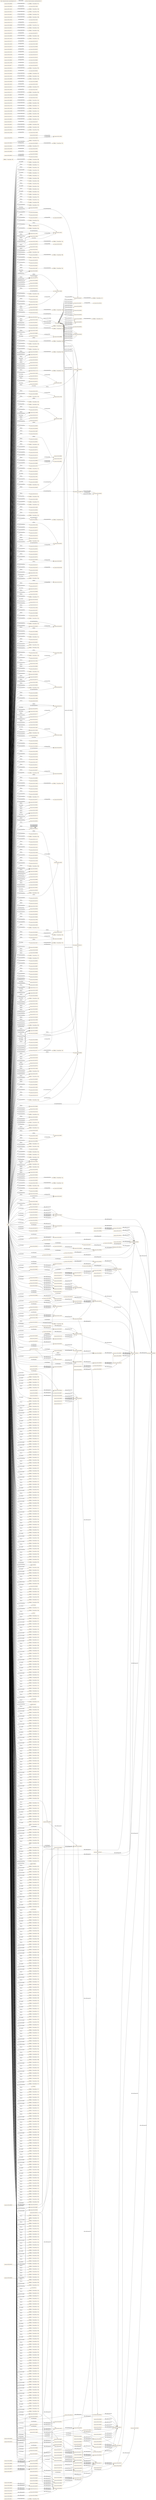 digraph ar2dtool_diagram { 
rankdir=LR;
size="1501"
node [shape = rectangle, color="orange"]; "resource:SIO_000511" "-6f0ffa31:174e3a32fae:-7d7d" "resource:SIO_000520" "resource:SIO_000554" "resource:SIO_000344" "resource:SIO_001265" "-6f0ffa31:174e3a32fae:-7ffc" "resource:SIO_000806" "-6f0ffa31:174e3a32fae:-7fac" "resource:SIO_000112" "-6f0ffa31:174e3a32fae:-7f7c" "-6f0ffa31:174e3a32fae:-7da5" "resource:SIO_000072" "resource:SIO_000452" "resource:SIO_010001" "resource:SIO_010010" "-6f0ffa31:174e3a32fae:-7c9a" "resource:SIO_010009" "resource:SIO_010341" "resource:SIO_001001" "-6f0ffa31:174e3a32fae:-7ea8" "resource:SIO_010456" "-6f0ffa31:174e3a32fae:-7fe3" "resource:SIO_000750" "resource:SIO_000256" "resource:SIO_000431" "resource:SIO_000758" "resource:SIO_000391" "-6f0ffa31:174e3a32fae:-7d3c" "resource:SIO_000692" "resource:SIO_000402" "resource:SIO_001091" "resource:SIO_010336" "resource:SIO_000776" "resource:SIO_000494" "resource:SIO_000056" "resource:SIO_010530" "resource:SIO_001014" "-6f0ffa31:174e3a32fae:-7f27" "-6f0ffa31:174e3a32fae:-7f1e" "resource:SIO_001405" "-6f0ffa31:174e3a32fae:-7fda" "resource:SIO_000016" "resource:SIO_000092" "-6f0ffa31:174e3a32fae:-7e59" "resource:SIO_010368" "resource:SIO_001216" "resource:SIO_010289" "resource:SIO_010416" "resource:SIO_010048" "resource:SIO_010057" "resource:SIO_000167" "resource:SIO_000314" "resource:SIO_010375" "resource:SIO_001232" "resource:SIO_000962" "-6f0ffa31:174e3a32fae:-7e0f" "resource:SIO_010464" "resource:SIO_010295" "resource:SIO_000417" "resource:SIO_000106" "resource:SIO_000720" "resource:SIO_010450" "resource:SIO_010458" "resource:SIO_000532" "-6f0ffa31:174e3a32fae:-7f60" "resource:SIO_000708" "resource:SIO_000070" "-6f0ffa31:174e3a32fae:-7d28" "resource:SIO_000404" "-6f0ffa31:174e3a32fae:-7ca2" "resource:SIO_010346" "resource:SIO_010075" "resource:SIO_001176" "resource:SIO_000185" "resource:SIO_001224" "resource:SIO_010035" "resource:SIO_000715" "resource:SIO_010362" "resource:SIO_001210" "resource:SIO_001197" "resource:SIO_000116" "resource:SIO_001218" "resource:SIO_000810" "resource:SIO_000125" "-6f0ffa31:174e3a32fae:-7fc1" "resource:SIO_000701" "resource:SIO_000076" "resource:SIO_000456" "resource:SIO_010442" "resource:SIO_000268" "resource:SIO_000499" "-6f0ffa31:174e3a32fae:-7e65" "resource:SIO_001010" "-6f0ffa31:174e3a32fae:-7d85" "-6f0ffa31:174e3a32fae:-7eb2" "-6f0ffa31:174e3a32fae:-7e9e" "resource:SIO_011126" "resource:SIO_000754" "resource:SIO_010008" "-6f0ffa31:174e3a32fae:-7f05" "resource:SIO_001135" "resource:SIO_001095" "resource:SIO_000089" "resource:SIO_001008" "resource:SIO_010455" "resource:SIO_000722" "resource:SIO_001045" "-6f0ffa31:174e3a32fae:-7c70" "resource:SIO_010462" "-6f0ffa31:174e3a32fae:-7cc8" "resource:SIO_001353" "-6f0ffa31:174e3a32fae:-7e43" "resource:SIO_010101" "resource:SIO_000036" "resource:SIO_000647" "resource:SIO_000538" "resource:SIO_010497" "resource:SIO_001291" "resource:SIO_010783" "resource:SIO_000458" "resource:SIO_001174" "resource:SIO_000913" "resource:SIO_000915" "-6f0ffa31:174e3a32fae:-7ce9" "resource:SIO_000613" "resource:SIO_000713" "resource:SIO_001188" "resource:SIO_000756" "-6f0ffa31:174e3a32fae:-7cd5" "resource:SIO_001297" "resource:SIO_010047" "resource:SIO_000123" "resource:SIO_000074" "resource:SIO_000083" "resource:SIO_010448" "resource:SIO_010533" "-6f0ffa31:174e3a32fae:-7cf1" "resource:SIO_000468" "resource:SIO_000014" "resource:SIO_000516" "-6f0ffa31:174e3a32fae:-7d63" "resource:SIO_001093" "resource:SIO_000500" "resource:SIO_010051" "resource:SIO_001043" "resource:SIO_000508" "-6f0ffa31:174e3a32fae:-7d1e" "resource:SIO_000429" "resource:SIO_000809" "-6f0ffa31:174e3a32fae:-7c61" "resource:SIO_010432" "resource:SIO_010782" "resource:SIO_000960" "resource:SIO_001132" "-6f0ffa31:174e3a32fae:-7cea" "-6f0ffa31:174e3a32fae:-7f36" "-6f0ffa31:174e3a32fae:-7f2f" "resource:SIO_010004" "resource:SIO_000524" "resource:SIO_000550" "-6f0ffa31:174e3a32fae:-7f72" "-6f0ffa31:174e3a32fae:-7ce3" "resource:SIO_010020" "resource:SIO_000034" "resource:SIO_000434" "-6f0ffa31:174e3a32fae:-7f93" "-6f0ffa31:174e3a32fae:-7da1" "resource:SIO_000577" "resource:SIO_000005" "resource:SIO_010309" "resource:SIO_010344" "resource:SIO_000747" "resource:SIO_000279" "resource:SIO_000441" "resource:SIO_000327" "resource:SIO_000462" "resource:SIO_000143" "-6f0ffa31:174e3a32fae:-7f5d" "resource:SIO_001295" "resource:SIO_000114" "-6f0ffa31:174e3a32fae:-7e92" "resource:SIO_000454" "resource:SIO_000052" "resource:SIO_010378" "resource:SIO_000353" "resource:SIO_001370" "resource:SIO_001269" "-6f0ffa31:174e3a32fae:-7dbe" "resource:SIO_000012" "resource:SIO_000752" "resource:SIO_000555" "resource:SIO_001107" "resource:SIO_001301" "resource:SIO_001035" "resource:SIO_001266" "resource:SIO_011001" "resource:SIO_000541" "-6f0ffa31:174e3a32fae:-7dda" "resource:SIO_000270" "resource:SIO_000318" "resource:SIO_000549" "resource:SIO_001071" "resource:SIO_000512" "resource:SIO_000579" "resource:SIO_010460" "resource:SIO_000638" "resource:SIO_010011" "resource:SIO_001273" "-6f0ffa31:174e3a32fae:-7f77" "resource:SIO_010410" "resource:SIO_000609" "resource:SIO_000148" "resource:SIO_011118" "-6f0ffa31:174e3a32fae:-7cbc" "resource:SIO_001213" "resource:SIO_000704" "-6f0ffa31:174e3a32fae:-7ff8" "resource:SIO_010342" "resource:SIO_010071" "resource:SIO_000460" "resource:SIO_010039" "-6f0ffa31:174e3a32fae:-7d10" "resource:SIO_000257" "-6f0ffa31:174e3a32fae:-7e54" "resource:SIO_000805" "-6f0ffa31:174e3a32fae:-7f97" "resource:SIO_010337" "resource:SIO_000664" "resource:SIO_001233" "resource:SIO_001375" "-6f0ffa31:174e3a32fae:-7e1e" "resource:SIO_001267" "resource:SIO_000261" "-6f0ffa31:174e3a32fae:-7d52" "-6f0ffa31:174e3a32fae:-7d02" "resource:SIO_010058" "resource:SIO_010451" "-6f0ffa31:174e3a32fae:-7c99" "resource:SIO_001041" "resource:SIO_010459" "resource:SIO_000807" "resource:SIO_010358" "resource:SIO_000963" "resource:SIO_010780" "resource:SIO_000113" "-6f0ffa31:174e3a32fae:-7d73" "resource:SIO_000004" "resource:SIO_000370" "resource:SIO_010296" "resource:SIO_010002" "resource:SIO_000405" "resource:SIO_000440" "-6f0ffa31:174e3a32fae:-7de2" "resource:SIO_000448" "resource:SIO_000721" "-6f0ffa31:174e3a32fae:-7ed5" "resource:SIO_000751" "-6f0ffa31:174e3a32fae:-7c8f" "resource:SIO_000902" "resource:SIO_000432" "resource:SIO_010096" "resource:SIO_001294" "resource:SIO_001211" "resource:SIO_000702" "resource:SIO_010334" "resource:SIO_001177" "-6f0ffa31:174e3a32fae:-7ca9" "resource:SIO_000269" "-6f0ffa31:174e3a32fae:-7eec" "resource:SIO_001015" "resource:SIO_000390" "resource:SIO_010443" "resource:SIO_000457" "resource:SIO_010043" "resource:SIO_001090" "-6f0ffa31:174e3a32fae:-7daf" "resource:SIO_000505" "-6f0ffa31:174e3a32fae:-7c93" "-6f0ffa31:174e3a32fae:-7ec7" "resource:SIO_001046" "resource:SIO_000168" "resource:SIO_000321" "resource:SIO_001116" "resource:SIO_010376" "resource:SIO_010424" "resource:SIO_000965" "resource:SIO_000418" "-6f0ffa31:174e3a32fae:-7f6e" "resource:SIO_001009" "resource:SIO_010056" "resource:SIO_000723" "resource:SIO_001264" "resource:SIO_010090" "resource:SIO_011007" "-6f0ffa31:174e3a32fae:-7e6c" "resource:SIO_000111" "resource:SIO_000097" "-6f0ffa31:174e3a32fae:-7d6e" "resource:SIO_010463" "-6f0ffa31:174e3a32fae:-7ff0" "resource:SIO_010000" "resource:SIO_000903" "-6f0ffa31:174e3a32fae:-7cce" "resource:SIO_000614" "resource:SIO_000640" "resource:SIO_000146" "resource:SIO_000648" "resource:SIO_000430" "resource:SIO_001292" "resource:SIO_000289" "-6f0ffa31:174e3a32fae:-7d77" "resource:SIO_000707" "resource:SIO_000337" "resource:SIO_000401" "resource:SIO_000459" "resource:SIO_000523" "resource:SIO_010340" "resource:SIO_010074" "resource:SIO_001175" "resource:SIO_001040" "resource:SIO_000914" "resource:SIO_000275" "resource:SIO_000675" "resource:SIO_000784" "-6f0ffa31:174e3a32fae:-7e16" "resource:SIO_000714" "-6f0ffa31:174e3a32fae:-7dfa" "resource:SIO_011121" "resource:SIO_001298" "resource:SIO_001215" "resource:SIO_010288" "resource:SIO_010415" "resource:SIO_001136" "resource:SIO_000342" "resource:SIO_000376" "resource:SIO_000166" "resource:SIO_010508" "resource:SIO_001231" "-6f0ffa31:174e3a32fae:-7d84" "resource:SIO_000015" "resource:SIO_000580" "resource:SIO_000091" "resource:SIO_000150" "resource:SIO_010076" "resource:SIO_000995" "resource:SIO_001270" "resource:SIO_000307" "resource:SIO_001094" "resource:SIO_000559" "resource:SIO_000501" "resource:SIO_000509" "resource:SIO_001262" "-6f0ffa31:174e3a32fae:-7e3d" "resource:SIO_010457" "resource:SIO_000762" "-6f0ffa31:174e3a32fae:-7cbf" "resource:SIO_001074" "resource:SIO_000539" "-6f0ffa31:174e3a32fae:-7fb6" "resource:SIO_000961" "resource:SIO_010005" "resource:SIO_010345" "resource:SIO_000328" "resource:SIO_010100" "resource:SIO_000463" "resource:SIO_000144" "resource:SIO_000035" "resource:SIO_000435" "-6f0ffa31:174e3a32fae:-7edd" "resource:SIO_010094" "resource:SIO_000395" "resource:SIO_010029" "resource:SIO_000578" "-6f0ffa31:174e3a32fae:-7e7b" "resource:SIO_000115" "resource:SIO_001217" "resource:SIO_000006" "resource:SIO_000124" "resource:SIO_000626" "resource:SIO_001289" "resource:SIO_000498" "resource:SIO_000131" "-6f0ffa31:174e3a32fae:-7c7f" "-6f0ffa31:174e3a32fae:-7f1b" "-6f0ffa31:174e3a32fae:-7f57" "resource:SIO_000653" "resource:SIO_000753" "resource:SIO_000997" "resource:SIO_001296" "resource:SIO_001209" "resource:SIO_000333" "resource:SIO_000455" "resource:SIO_000503" "resource:SIO_000162" "resource:SIO_000284" "resource:SIO_001227" "resource:SIO_010038" "resource:SIO_000354" "resource:SIO_011125" "resource:SIO_010299" "resource:SIO_010007" "resource:SIO_000556" "-6f0ffa31:174e3a32fae:-7e4f" "resource:SIO_010411" "resource:SIO_010310" "resource:SIO_010054" "resource:SIO_001145" "resource:SIO_001302" "resource:SIO_000592" "resource:SIO_011002" "resource:SIO_011119" "resource:SIO_000428" "-6f0ffa31:174e3a32fae:-7d9b" "resource:SIO_000437" "resource:SIO_010099" "resource:SIO_001072" "-6f0ffa31:174e3a32fae:-7fb2" "resource:SIO_000069" "resource:SIO_000000" "resource:SIO_000400" "resource:SIO_000967" "resource:SIO_010461" "resource:SIO_000639" "resource:SIO_001274" "resource:SIO_000396" "resource:SIO_001003" "resource:SIO_000564" "resource:SIO_000719" "resource:SIO_000612" "resource:SIO_000258" "resource:SIO_001214" "resource:SIO_001290" "resource:SIO_000755" "resource:SIO_001336" "resource:SIO_000705" "resource:SIO_000694" "resource:SIO_010046" "resource:SIO_000122" "resource:SIO_001038" "-6f0ffa31:174e3a32fae:-7f43" "resource:SIO_010072" "-6f0ffa31:174e3a32fae:-7cb4" "resource:SIO_010532" "-6f0ffa31:174e3a32fae:-7fd2" "resource:SIO_000959" "resource:SIO_000476" "resource:SIO_000651" "resource:SIO_010025" "resource:SIO_001050" "resource:SIO_000794" "resource:SIO_001139" "resource:SIO_000073" "resource:SIO_000453" "resource:SIO_000340" "-6f0ffa31:174e3a32fae:-7dab" "resource:SIO_010447" "resource:SIO_010059" "resource:SIO_000483" "resource:SIO_010506" "resource:SIO_000319" "-6f0ffa31:174e3a32fae:-7e6f" "resource:SIO_001234" "-6f0ffa31:174e3a32fae:-7dcc" "resource:SIO_000262" "-6f0ffa31:174e3a32fae:-7c9e" "resource:SIO_000449" "resource:SIO_000108" "-6f0ffa31:174e3a32fae:-7cfd" "resource:SIO_010052" "resource:SIO_000507" "-6f0ffa31:174e3a32fae:-7e2c" "resource:SIO_001260" "resource:SIO_000808" "resource:SIO_010359" "resource:SIO_010423" "resource:SIO_000589" "resource:SIO_000017" "resource:SIO_010003" "-6f0ffa31:174e3a32fae:-7d6a" "-6f0ffa31:174e3a32fae:-7f9b" "resource:SIO_010343" "-6f0ffa31:174e3a32fae:-7e75" "resource:SIO_000562" "-6f0ffa31:174e3a32fae:-7db4" "resource:SIO_000142" "resource:SIO_000433" "resource:SIO_000469" "-6f0ffa31:174e3a32fae:-7dea" "resource:SIO_000078" "-6f0ffa31:174e3a32fae:-7c79" "-6f0ffa31:174e3a32fae:-7e26" "resource:SIO_010044" "-6f0ffa31:174e3a32fae:-7f48" "-6f0ffa31:174e3a32fae:-7cb2" "-6f0ffa31:174e3a32fae:-7e62" "resource:SIO_000780" "resource:SIO_010030" "resource:SIO_000616" "resource:SIO_000966" "resource:SIO_000302" "resource:SIO_010363" "-6f0ffa31:174e3a32fae:-7d58" "-6f0ffa31:174e3a32fae:-7f15" "resource:SIO_010284" "resource:SIO_000080" "resource:SIO_000984" "resource:SIO_001047" "-6f0ffa31:174e3a32fae:-7f3a" "-6f0ffa31:174e3a32fae:-7cb8" "resource:SIO_001117" "resource:SIO_010377" "resource:SIO_010091" "resource:SIO_010425" "-6f0ffa31:174e3a32fae:-7f8f" "-6f0ffa31:174e3a32fae:-7e1d" ; /*classes style*/
	"resource:SIO_010009" -> "resource:SIO_010010" [ label = "owl:disjointWith" ];
	"resource:SIO_001098" -> "resource:SIO_000272" [ label = "rdfs:subPropertyOf" ];
	"resource:SIO_010462" -> "resource:SIO_010463" [ label = "owl:disjointWith" ];
	"resource:SIO_001279" -> "resource:SIO_000008" [ label = "rdfs:subPropertyOf" ];
	"resource:SIO_010377" -> "resource:SIO_010378" [ label = "owl:disjointWith" ];
	"resource:SIO_010377" -> "-6f0ffa31:174e3a32fae:-7cbf" [ label = "owl:equivalentClass" ];
	"resource:SIO_000232" -> "resource:SIO_000062" [ label = "rdfs:subPropertyOf" ];
	"resource:SIO_000805" -> "resource:SIO_000806" [ label = "owl:disjointWith" ];
	"resource:SIO_010432" -> "-6f0ffa31:174e3a32fae:-7cb4" [ label = "owl:equivalentClass" ];
	"resource:SIO_000202" -> "resource:SIO_000145" [ label = "rdfs:subPropertyOf" ];
	"resource:SIO_000093" -> "resource:SIO_000068" [ label = "rdfs:subPropertyOf" ];
	"resource:SIO_001280" -> "resource:SIO_000011" [ label = "rdfs:subPropertyOf" ];
	"resource:SIO_000274" -> "resource:SIO_000497" [ label = "rdfs:subPropertyOf" ];
	"resource:SIO_000274" -> "resource:SIO_000244" [ label = "rdfs:subPropertyOf" ];
	"resource:SIO_001008" -> "-6f0ffa31:174e3a32fae:-7e16" [ label = "owl:equivalentClass" ];
	"resource:SIO_000455" -> "resource:SIO_000458" [ label = "owl:disjointWith" ];
	"resource:SIO_000455" -> "-6f0ffa31:174e3a32fae:-7f1e" [ label = "owl:equivalentClass" ];
	"resource:SIO_000063" -> "resource:SIO_000062" [ label = "rdfs:subPropertyOf" ];
	"resource:SIO_010082" -> "resource:SIO_010078" [ label = "rdfs:subPropertyOf" ];
	"resource:SIO_000244" -> "resource:SIO_000352" [ label = "rdfs:subPropertyOf" ];
	"resource:SIO_000636" -> "resource:SIO_000352" [ label = "rdfs:subPropertyOf" ];
	"resource:SIO_000425" -> "resource:SIO_000001" [ label = "rdfs:subPropertyOf" ];
	"resource:SIO_000214" -> "resource:SIO_000425" [ label = "rdfs:subPropertyOf" ];
	"resource:SIO_000793" -> "resource:SIO_000687" [ label = "rdfs:subPropertyOf" ];
	"resource:SIO_001401" -> "resource:SIO_001154" [ label = "rdfs:subPropertyOf" ];
	"resource:SIO_000974" -> "resource:SIO_000053" [ label = "rdfs:subPropertyOf" ];
	"resource:SIO_000497" -> "resource:SIO_000272" [ label = "rdfs:subPropertyOf" ];
	"resource:SIO_010782" -> "resource:SIO_010783" [ label = "owl:disjointWith" ];
	"resource:SIO_000286" -> "resource:SIO_000497" [ label = "rdfs:subPropertyOf" ];
	"resource:SIO_000552" -> "resource:SIO_000230" [ label = "rdfs:subPropertyOf" ];
	"resource:SIO_001262" -> "-6f0ffa31:174e3a32fae:-7d85" [ label = "owl:equivalentClass" ];
	"resource:SIO_000341" -> "resource:SIO_000425" [ label = "rdfs:subPropertyOf" ];
	"resource:SIO_000733" -> "resource:SIO_000737" [ label = "rdfs:subPropertyOf" ];
	"resource:SIO_000437" -> "-6f0ffa31:174e3a32fae:-7f3a" [ label = "owl:equivalentClass" ];
	"resource:SIO_010456" -> "-6f0ffa31:174e3a32fae:-7c9a" [ label = "owl:equivalentClass" ];
	"resource:SIO_000311" -> "resource:SIO_000232" [ label = "rdfs:subPropertyOf" ];
	"resource:SIO_000226" -> "resource:SIO_000236" [ label = "rdfs:subPropertyOf" ];
	"resource:SIO_000775" -> "resource:SIO_000773" [ label = "rdfs:subPropertyOf" ];
	"resource:SIO_000268" -> "-6f0ffa31:174e3a32fae:-7f6e" [ label = "owl:equivalentClass" ];
	"resource:SIO_000142" -> "resource:SIO_000143" [ label = "owl:disjointWith" ];
	"resource:SIO_000449" -> "resource:SIO_000468" [ label = "owl:disjointWith" ];
	"resource:SIO_000323" -> "resource:SIO_000128" [ label = "rdfs:subPropertyOf" ];
	"resource:SIO_001159" -> "resource:SIO_000062" [ label = "rdfs:subPropertyOf" ];
	"resource:SIO_000208" -> "resource:SIO_000773" [ label = "rdfs:subPropertyOf" ];
	"resource:SIO_000365" -> "resource:SIO_000219" [ label = "rdfs:subPropertyOf" ];
	"resource:SIO_000631" -> "resource:SIO_000628" [ label = "rdfs:subPropertyOf" ];
	"resource:SIO_000420" -> "resource:SIO_000425" [ label = "rdfs:subPropertyOf" ];
	"resource:SIO_000335" -> "resource:SIO_000652" [ label = "rdfs:subPropertyOf" ];
	"resource:SIO_000335" -> "resource:SIO_000293" [ label = "rdfs:subPropertyOf" ];
	"resource:SIO_000124" -> "-6f0ffa31:174e3a32fae:-7f93" [ label = "owl:equivalentClass" ];
	"resource:SIO_001045" -> "-6f0ffa31:174e3a32fae:-7e0f" [ label = "owl:equivalentClass" ];
	"resource:SIO_010058" -> "resource:SIO_010059" [ label = "owl:disjointWith" ];
	"resource:SIO_000673" -> "resource:SIO_000671" [ label = "rdfs:subPropertyOf" ];
	"resource:SIO_000462" -> "resource:SIO_000463" [ label = "owl:disjointWith" ];
	"resource:SIO_000251" -> "resource:SIO_000249" [ label = "rdfs:subPropertyOf" ];
	"resource:SIO_000643" -> "resource:SIO_000224" [ label = "rdfs:subPropertyOf" ];
	"resource:SIO_000558" -> "resource:SIO_010302" [ label = "rdfs:subPropertyOf" ];
	"resource:SIO_001353" -> "-6f0ffa31:174e3a32fae:-7d6e" [ label = "owl:equivalentClass" ];
	"resource:SIO_000221" -> "resource:SIO_000008" [ label = "rdfs:subPropertyOf" ];
	"resource:SIO_010336" -> "resource:SIO_010337" [ label = "owl:disjointWith" ];
	"resource:SIO_000709" -> "resource:SIO_000001" [ label = "rdfs:subPropertyOf" ];
	"resource:SIO_000293" -> "resource:SIO_000203" [ label = "rdfs:subPropertyOf" ];
	"resource:SIO_011126" -> "-6f0ffa31:174e3a32fae:-7c61" [ label = "owl:equivalentClass" ];
	"resource:SIO_000655" -> "resource:SIO_000294" [ label = "rdfs:subPropertyOf" ];
	"resource:SIO_000052" -> "-6f0ffa31:174e3a32fae:-7fda" [ label = "owl:equivalentClass" ];
	"resource:SIO_000710" -> "resource:SIO_000709" [ label = "rdfs:subPropertyOf" ];
	"resource:SIO_000233" -> "resource:SIO_000011" [ label = "rdfs:subPropertyOf" ];
	"resource:SIO_001154" -> "resource:SIO_000294" [ label = "rdfs:subPropertyOf" ];
	"resource:SIO_000203" -> "resource:SIO_000322" [ label = "rdfs:subPropertyOf" ];
	"resource:SIO_000697" -> "resource:SIO_000709" [ label = "rdfs:subPropertyOf" ];
	"resource:SIO_001009" -> "resource:SIO_001010" [ label = "owl:disjointWith" ];
	"resource:SIO_010083" -> "resource:SIO_010079" [ label = "rdfs:subPropertyOf" ];
	"resource:SIO_000064" -> "resource:SIO_000219" [ label = "rdfs:subPropertyOf" ];
	"resource:SIO_000456" -> "resource:SIO_000457" [ label = "owl:disjointWith" ];
	"resource:SIO_000245" -> "resource:SIO_000294" [ label = "rdfs:subPropertyOf" ];
	"resource:SIO_000511" -> "-6f0ffa31:174e3a32fae:-7f05" [ label = "owl:equivalentClass" ];
	"resource:SIO_000426" -> "resource:SIO_000425" [ label = "rdfs:subPropertyOf" ];
	"resource:SIO_000215" -> "resource:SIO_000011" [ label = "rdfs:subPropertyOf" ];
	"resource:SIO_001402" -> "resource:SIO_001154" [ label = "rdfs:subPropertyOf" ];
	"resource:SIO_000975" -> "resource:SIO_000093" [ label = "rdfs:subPropertyOf" ];
	"resource:SIO_000679" -> "resource:SIO_000054" [ label = "rdfs:subPropertyOf" ];
	"resource:SIO_000553" -> "resource:SIO_000231" [ label = "rdfs:subPropertyOf" ];
	"resource:SIO_000342" -> "-6f0ffa31:174e3a32fae:-7f48" [ label = "owl:equivalentClass" ];
	"resource:SIO_000734" -> "resource:SIO_000699" [ label = "rdfs:subPropertyOf" ];
	"resource:SIO_000257" -> "resource:SIO_000258" [ label = "owl:disjointWith" ];
	"resource:SIO_000131" -> "resource:SIO_001197" [ label = "owl:disjointWith" ];
	"resource:SIO_000523" -> "resource:SIO_000524" [ label = "owl:disjointWith" ];
	"resource:SIO_010457" -> "-6f0ffa31:174e3a32fae:-7c93" [ label = "owl:equivalentClass" ];
	"resource:SIO_000312" -> "resource:SIO_000229" [ label = "rdfs:subPropertyOf" ];
	"resource:SIO_000704" -> "resource:SIO_000721" [ label = "owl:disjointWith" ];
	"resource:SIO_000227" -> "resource:SIO_000643" [ label = "rdfs:subPropertyOf" ];
	"resource:SIO_000680" -> "resource:SIO_000679" [ label = "rdfs:subPropertyOf" ];
	"resource:SIO_010005" -> "resource:SIO_010047" [ label = "owl:disjointWith" ];
	"resource:SIO_000269" -> "resource:SIO_000270" [ label = "owl:disjointWith" ];
	"resource:SIO_010288" -> "resource:SIO_010289" [ label = "owl:disjointWith" ];
	"resource:SIO_000324" -> "resource:SIO_000202" [ label = "rdfs:subPropertyOf" ];
	"resource:SIO_010343" -> "-6f0ffa31:174e3a32fae:-7cea" [ label = "owl:equivalentClass" ];
	"resource:SIO_000692" -> "resource:SIO_000694" [ label = "owl:disjointWith" ];
	"resource:SIO_000028" -> "resource:SIO_000145" [ label = "rdfs:subPropertyOf" ];
	"resource:SIO_000209" -> "resource:SIO_000773" [ label = "rdfs:subPropertyOf" ];
	"resource:SIO_000577" -> "resource:SIO_000578" [ label = "owl:disjointWith" ];
	"resource:SIO_000758" -> "resource:SIO_001093" [ label = "owl:disjointWith" ];
	"resource:SIO_000240" -> "resource:SIO_000203" [ label = "rdfs:subPropertyOf" ];
	"resource:SIO_000632" -> "resource:SIO_000210" [ label = "rdfs:subPropertyOf" ];
	"resource:SIO_000421" -> "resource:SIO_000425" [ label = "rdfs:subPropertyOf" ];
	"resource:SIO_000210" -> "resource:SIO_000628" [ label = "rdfs:subPropertyOf" ];
	"resource:SIO_000125" -> "-6f0ffa31:174e3a32fae:-7f8f" [ label = "owl:equivalentClass" ];
	"resource:SIO_001046" -> "resource:SIO_001047" [ label = "owl:disjointWith" ];
	"resource:SIO_010410" -> "-6f0ffa31:174e3a32fae:-7cbc" [ label = "owl:equivalentClass" ];
	"resource:SIO_000970" -> "resource:SIO_000975" [ label = "rdfs:subPropertyOf" ];
	"resource:SIO_001101" -> "resource:SIO_000709" [ label = "rdfs:subPropertyOf" ];
	"resource:SIO_000674" -> "resource:SIO_000672" [ label = "rdfs:subPropertyOf" ];
	"resource:SIO_000589" -> "-6f0ffa31:174e3a32fae:-7eec" [ label = "owl:equivalentClass" ];
	"http://semanticscience.org/ontology/sio.owl" -> "http://creativecommons.org/licenses/by/4.0/" [ label = "terms:license" ];
	"resource:SIO_000252" -> "resource:SIO_000212" [ label = "rdfs:subPropertyOf" ];
	"resource:SIO_000644" -> "resource:SIO_000223" [ label = "rdfs:subPropertyOf" ];
	"resource:SIO_001269" -> "resource:SIO_001270" [ label = "owl:disjointWith" ];
	"resource:SIO_000222" -> "resource:SIO_000011" [ label = "rdfs:subPropertyOf" ];
	"resource:SIO_000011" -> "resource:SIO_000001" [ label = "rdfs:subPropertyOf" ];
	"resource:SIO_000318" -> "resource:SIO_000319" [ label = "owl:disjointWith" ];
	"resource:SIO_000294" -> "resource:SIO_000243" [ label = "rdfs:subPropertyOf" ];
	"resource:SIO_010000" -> "-6f0ffa31:174e3a32fae:-7d63" [ label = "owl:equivalentClass" ];
	"resource:SIO_001209" -> "-6f0ffa31:174e3a32fae:-7d9b" [ label = "owl:equivalentClass" ];
	"resource:SIO_000656" -> "resource:SIO_000655" [ label = "rdfs:subPropertyOf" ];
	"resource:SIO_000053" -> "resource:SIO_000028" [ label = "rdfs:subPropertyOf" ];
	"resource:SIO_000234" -> "resource:SIO_000008" [ label = "rdfs:subPropertyOf" ];
	"resource:SIO_001155" -> "resource:SIO_000352" [ label = "rdfs:subPropertyOf" ];
	"resource:SIO_000807" -> "resource:SIO_000808" [ label = "owl:disjointWith" ];
	"resource:SIO_001210" -> "resource:SIO_001211" [ label = "owl:disjointWith" ];
	"resource:SIO_000204" -> "resource:SIO_000322" [ label = "rdfs:subPropertyOf" ];
	"resource:SIO_000095" -> "resource:SIO_000011" [ label = "rdfs:subPropertyOf" ];
	"resource:SIO_000668" -> "resource:SIO_000628" [ label = "rdfs:subPropertyOf" ];
	"resource:SIO_010295" -> "resource:SIO_010296" [ label = "owl:disjointWith" ];
	"resource:SIO_000246" -> "resource:SIO_000245" [ label = "rdfs:subPropertyOf" ];
	"resource:SIO_000427" -> "resource:SIO_000424" [ label = "rdfs:subPropertyOf" ];
	"resource:SIO_000216" -> "resource:SIO_000008" [ label = "rdfs:subPropertyOf" ];
	"resource:SIO_001403" -> "resource:SIO_000001" [ label = "rdfs:subPropertyOf" ];
	"resource:SIO_000005" -> "resource:SIO_000340" [ label = "owl:disjointWith" ];
	"resource:SIO_000288" -> "resource:SIO_000203" [ label = "rdfs:subPropertyOf" ];
	"resource:SIO_000554" -> "resource:SIO_000555" [ label = "owl:disjointWith" ];
	"resource:SIO_000469" -> "-6f0ffa31:174e3a32fae:-7f15" [ label = "owl:equivalentClass" ];
	"resource:SIO_010362" -> "-6f0ffa31:174e3a32fae:-7cce" [ label = "owl:equivalentClass" ];
	"resource:SIO_000735" -> "resource:SIO_000733" [ label = "rdfs:subPropertyOf" ];
	"resource:SIO_000132" -> "resource:SIO_000322" [ label = "rdfs:subPropertyOf" ];
	"resource:SIO_010458" -> "-6f0ffa31:174e3a32fae:-7c8f" [ label = "owl:equivalentClass" ];
	"resource:SIO_000313" -> "resource:SIO_000310" [ label = "rdfs:subPropertyOf" ];
	"resource:SIO_000892" -> "resource:SIO_000212" [ label = "rdfs:subPropertyOf" ];
	"resource:SIO_000228" -> "resource:SIO_000644" [ label = "rdfs:subPropertyOf" ];
	"resource:SIO_000681" -> "resource:SIO_000679" [ label = "rdfs:subPropertyOf" ];
	"resource:SIO_000017" -> "resource:SIO_000354" [ label = "owl:disjointWith" ];
	"resource:SIO_010302" -> "resource:SIO_000272" [ label = "rdfs:subPropertyOf" ];
	"resource:SIO_000089" -> "-6f0ffa31:174e3a32fae:-7fc1" [ label = "owl:equivalentClass" ];
	"resource:SIO_000440" -> "-6f0ffa31:174e3a32fae:-7f2f" [ label = "owl:equivalentClass" ];
	"resource:SIO_000355" -> "resource:SIO_000229" [ label = "rdfs:subPropertyOf" ];
	"resource:SIO_000059" -> "resource:SIO_000008" [ label = "rdfs:subPropertyOf" ];
	"resource:SIO_010078" -> "resource:SIO_000338" [ label = "rdfs:subPropertyOf" ];
	"resource:SIO_000325" -> "-6f0ffa31:174e3a32fae:-7ff4" [ label = "owl:propertyChainAxiom" ];
	"resource:SIO_000325" -> "resource:SIO_000322" [ label = "rdfs:subPropertyOf" ];
	"resource:SIO_001035" -> "resource:SIO_001038" [ label = "owl:disjointWith" ];
	"resource:SIO_000029" -> "resource:SIO_000096" [ label = "rdfs:subPropertyOf" ];
	"resource:SIO_001301" -> "resource:SIO_001302" [ label = "owl:disjointWith" ];
	"resource:SIO_010048" -> "resource:SIO_010052" [ label = "owl:disjointWith" ];
	"resource:SIO_000482" -> "resource:SIO_000283" [ label = "rdfs:subPropertyOf" ];
	"resource:SIO_000060" -> "resource:SIO_000205" [ label = "rdfs:subPropertyOf" ];
	"resource:SIO_000452" -> "resource:SIO_000454" [ label = "owl:disjointWith" ];
	"resource:SIO_000452" -> "resource:SIO_000453" [ label = "owl:disjointWith" ];
	"resource:SIO_000241" -> "resource:SIO_000652" [ label = "rdfs:subPropertyOf" ];
	"resource:SIO_000241" -> "resource:SIO_000211" [ label = "rdfs:subPropertyOf" ];
	"resource:SIO_000633" -> "resource:SIO_000205" [ label = "rdfs:subPropertyOf" ];
	"resource:SIO_000422" -> "resource:SIO_000283" [ label = "rdfs:subPropertyOf" ];
	"resource:SIO_000211" -> "resource:SIO_000203" [ label = "rdfs:subPropertyOf" ];
	"resource:SIO_000971" -> "resource:SIO_000974" [ label = "rdfs:subPropertyOf" ];
	"resource:SIO_000307" -> "-6f0ffa31:174e3a32fae:-7f60" [ label = "owl:equivalentClass" ];
	"resource:SIO_000283" -> "resource:SIO_000272" [ label = "rdfs:subPropertyOf" ];
	"resource:SIO_000675" -> "-6f0ffa31:174e3a32fae:-7ec7" [ label = "owl:equivalentClass" ];
	"resource:SIO_000072" -> "resource:SIO_000073" [ label = "owl:disjointWith" ];
	"resource:SIO_000253" -> "resource:SIO_000008" [ label = "rdfs:subPropertyOf" ];
	"resource:SIO_001174" -> "-6f0ffa31:174e3a32fae:-7dbe" [ label = "owl:equivalentClass" ];
	"resource:SIO_000223" -> "resource:SIO_000008" [ label = "rdfs:subPropertyOf" ];
	"resource:SIO_010423" -> "-6f0ffa31:174e3a32fae:-7cb8" [ label = "owl:equivalentClass" ];
	"resource:SIO_000772" -> "resource:SIO_000631" [ label = "rdfs:subPropertyOf" ];
	"resource:SIO_000687" -> "resource:SIO_000322" [ label = "rdfs:subPropertyOf" ];
	"resource:SIO_001090" -> "resource:SIO_001091" [ label = "owl:disjointWith" ];
	"resource:SIO_000657" -> "resource:SIO_000352" [ label = "rdfs:subPropertyOf" ];
	"resource:SIO_000054" -> "resource:SIO_000053" [ label = "rdfs:subPropertyOf" ];
	"resource:SIO_000235" -> "resource:SIO_000586" [ label = "rdfs:subPropertyOf" ];
	"resource:SIO_001156" -> "resource:SIO_000294" [ label = "rdfs:subPropertyOf" ];
	"resource:SIO_001156" -> "resource:SIO_000229" [ label = "rdfs:subPropertyOf" ];
	"resource:SIO_000205" -> "resource:SIO_000212" [ label = "rdfs:subPropertyOf" ];
	"resource:SIO_000784" -> "resource:SIO_010048" [ label = "owl:disjointWith" ];
	"resource:SIO_000699" -> "resource:SIO_000737" [ label = "rdfs:subPropertyOf" ];
	"resource:SIO_000965" -> "-6f0ffa31:174e3a32fae:-7e43" [ label = "owl:equivalentClass" ];
	"resource:SIO_000096" -> "resource:SIO_000093" [ label = "rdfs:subPropertyOf" ];
	"resource:SIO_000362" -> "resource:SIO_000008" [ label = "rdfs:subPropertyOf" ];
	"resource:SIO_000277" -> "resource:SIO_000631" [ label = "rdfs:subPropertyOf" ];
	"resource:SIO_000066" -> "resource:SIO_000253" [ label = "rdfs:subPropertyOf" ];
	"resource:SIO_000458" -> "-6f0ffa31:174e3a32fae:-7f1b" [ label = "owl:equivalentClass" ];
	"resource:SIO_000332" -> "resource:SIO_000563" [ label = "rdfs:subPropertyOf" ];
	"resource:SIO_000247" -> "resource:SIO_000244" [ label = "rdfs:subPropertyOf" ];
	"resource:SIO_000905" -> "resource:SIO_000291" [ label = "rdfs:subPropertyOf" ];
	"resource:SIO_010532" -> "resource:SIO_010533" [ label = "owl:disjointWith" ];
	"resource:SIO_010447" -> "resource:SIO_010448" [ label = "owl:disjointWith" ];
	"resource:SIO_000217" -> "resource:SIO_000223" [ label = "rdfs:subPropertyOf" ];
	"resource:SIO_000609" -> "-6f0ffa31:174e3a32fae:-7edd" [ label = "owl:equivalentClass" ];
	"resource:SIO_001404" -> "resource:SIO_001403" [ label = "rdfs:subPropertyOf" ];
	"resource:SIO_000640" -> "resource:SIO_000751" [ label = "owl:disjointWith" ];
	"resource:SIO_010363" -> "-6f0ffa31:174e3a32fae:-7cc8" [ label = "owl:equivalentClass" ];
	"resource:SIO_000736" -> "resource:SIO_000001" [ label = "rdfs:subPropertyOf" ];
	"resource:SIO_010459" -> "resource:SIO_010460" [ label = "owl:disjointWith" ];
	"resource:SIO_000314" -> "-6f0ffa31:174e3a32fae:-7f5d" [ label = "owl:equivalentClass" ];
	"resource:SIO_000229" -> "resource:SIO_000132" [ label = "rdfs:subPropertyOf" ];
	"resource:SIO_000682" -> "resource:SIO_000029" [ label = "rdfs:subPropertyOf" ];
	"resource:SIO_000652" -> "resource:SIO_000203" [ label = "rdfs:subPropertyOf" ];
	"resource:SIO_001096" -> "resource:SIO_000272" [ label = "rdfs:subPropertyOf" ];
	"resource:SIO_000441" -> "-6f0ffa31:174e3a32fae:-7f27" [ label = "owl:equivalentClass" ];
	"resource:SIO_010375" -> "resource:SIO_010376" [ label = "owl:disjointWith" ];
	"resource:SIO_000356" -> "resource:SIO_000062" [ label = "rdfs:subPropertyOf" ];
	"resource:SIO_001277" -> "resource:SIO_000628" [ label = "rdfs:subPropertyOf" ];
	"resource:SIO_000230" -> "resource:SIO_000132" [ label = "rdfs:subPropertyOf" ];
	"resource:SIO_000145" -> "resource:SIO_000322" [ label = "rdfs:subPropertyOf" ];
	"resource:SIO_010079" -> "resource:SIO_000339" [ label = "rdfs:subPropertyOf" ];
	"resource:SIO_000960" -> "resource:SIO_000962" [ label = "owl:disjointWith" ];
	"resource:SIO_000960" -> "resource:SIO_000961" [ label = "owl:disjointWith" ];
	"resource:SIO_000272" -> "resource:SIO_000736" [ label = "rdfs:subPropertyOf" ];
	"resource:SIO_000579" -> "resource:SIO_000580" [ label = "owl:disjointWith" ];
	"resource:SIO_000061" -> "resource:SIO_000322" [ label = "rdfs:subPropertyOf" ];
	"resource:SIO_010080" -> "resource:SIO_010078" [ label = "rdfs:subPropertyOf" ];
	"resource:SIO_000242" -> "resource:SIO_000652" [ label = "rdfs:subPropertyOf" ];
	"resource:SIO_000242" -> "resource:SIO_000240" [ label = "rdfs:subPropertyOf" ];
	"resource:SIO_000634" -> "resource:SIO_000558" [ label = "rdfs:subPropertyOf" ];
	"resource:SIO_000900" -> "resource:SIO_000216" [ label = "rdfs:subPropertyOf" ];
	"resource:SIO_000549" -> "resource:SIO_000550" [ label = "owl:disjointWith" ];
	"resource:SIO_010442" -> "-6f0ffa31:174e3a32fae:-7ca9" [ label = "owl:equivalentClass" ];
	"resource:SIO_000338" -> "resource:SIO_000563" [ label = "rdfs:subPropertyOf" ];
	"resource:SIO_000338" -> "resource:SIO_000243" [ label = "rdfs:subPropertyOf" ];
	"resource:SIO_000212" -> "resource:SIO_000001" [ label = "rdfs:subPropertyOf" ];
	"resource:SIO_000972" -> "resource:SIO_000974" [ label = "rdfs:subPropertyOf" ];
	"resource:SIO_000495" -> "resource:SIO_000272" [ label = "rdfs:subPropertyOf" ];
	"resource:SIO_010780" -> "-6f0ffa31:174e3a32fae:-7c70" [ label = "owl:equivalentClass" ];
	"resource:SIO_000254" -> "resource:SIO_000011" [ label = "rdfs:subPropertyOf" ];
	"resource:SIO_000646" -> "resource:SIO_000643" [ label = "rdfs:subPropertyOf" ];
	"resource:SIO_000224" -> "resource:SIO_000011" [ label = "rdfs:subPropertyOf" ];
	"resource:SIO_000139" -> "resource:SIO_000132" [ label = "rdfs:subPropertyOf" ];
	"resource:SIO_010424" -> "resource:SIO_010425" [ label = "owl:disjointWith" ];
	"resource:SIO_000773" -> "resource:SIO_000252" [ label = "rdfs:subPropertyOf" ];
	"resource:SIO_000562" -> "resource:SIO_010284" [ label = "owl:disjointWith" ];
	"resource:SIO_000477" -> "resource:SIO_000422" [ label = "rdfs:subPropertyOf" ];
	"resource:SIO_010309" -> "resource:SIO_010310" [ label = "owl:disjointWith" ];
	"resource:SIO_000658" -> "resource:SIO_000657" [ label = "rdfs:subPropertyOf" ];
	"resource:SIO_001242" -> "resource:SIO_000736" [ label = "rdfs:subPropertyOf" ];
	"resource:SIO_001157" -> "resource:SIO_000352" [ label = "rdfs:subPropertyOf" ];
	"resource:SIO_000236" -> "resource:SIO_000646" [ label = "rdfs:subPropertyOf" ];
	"resource:SIO_000628" -> "resource:SIO_000001" [ label = "rdfs:subPropertyOf" ];
	"resource:SIO_000809" -> "-6f0ffa31:174e3a32fae:-7e6f" [ label = "owl:equivalentClass" ];
	"resource:SIO_000206" -> "resource:SIO_000772" [ label = "rdfs:subPropertyOf" ];
	"resource:SIO_000966" -> "resource:SIO_000967" [ label = "owl:disjointWith" ];
	"resource:SIO_000363" -> "resource:SIO_000011" [ label = "rdfs:subPropertyOf" ];
	"resource:SIO_000278" -> "resource:SIO_000252" [ label = "rdfs:subPropertyOf" ];
	"resource:SIO_000810" -> "-6f0ffa31:174e3a32fae:-7e6c" [ label = "owl:equivalentClass" ];
	"resource:SIO_000248" -> "resource:SIO_000352" [ label = "rdfs:subPropertyOf" ];
	"resource:SIO_000122" -> "-6f0ffa31:174e3a32fae:-7f9b" [ label = "owl:equivalentClass" ];
	"resource:SIO_000490" -> "resource:SIO_000482" [ label = "rdfs:subPropertyOf" ];
	"resource:SIO_000218" -> "resource:SIO_000224" [ label = "rdfs:subPropertyOf" ];
	"resource:SIO_000671" -> "resource:SIO_000008" [ label = "rdfs:subPropertyOf" ];
	"resource:SIO_001405" -> "resource:SIO_010052" [ label = "owl:disjointWith" ];
	"resource:SIO_000586" -> "resource:SIO_000644" [ label = "rdfs:subPropertyOf" ];
	"resource:SIO_000641" -> "resource:SIO_000008" [ label = "rdfs:subPropertyOf" ];
	"resource:SIO_000737" -> "resource:SIO_000736" [ label = "rdfs:subPropertyOf" ];
	"resource:SIO_000707" -> "resource:SIO_000708" [ label = "owl:disjointWith" ];
	"resource:SIO_000291" -> "resource:SIO_000230" [ label = "rdfs:subPropertyOf" ];
	"resource:SIO_000080" -> "resource:SIO_000448" [ label = "owl:disjointWith" ];
	"resource:SIO_001097" -> "resource:SIO_000272" [ label = "rdfs:subPropertyOf" ];
	"resource:SIO_010461" -> "resource:SIO_010464" [ label = "owl:disjointWith" ];
	"resource:SIO_001278" -> "resource:SIO_000628" [ label = "rdfs:subPropertyOf" ];
	"resource:SIO_000749" -> "resource:SIO_000737" [ label = "rdfs:subPropertyOf" ];
	"resource:SIO_000231" -> "resource:SIO_000062" [ label = "rdfs:subPropertyOf" ];
	"resource:SIO_000020" -> "resource:SIO_000210" [ label = "rdfs:subPropertyOf" ];
	"resource:SIO_010346" -> "-6f0ffa31:174e3a32fae:-7cd5" [ label = "owl:equivalentClass" ];
	"resource:SIO_000719" -> "resource:SIO_000720" [ label = "owl:disjointWith" ];
	"resource:SIO_000092" -> "-6f0ffa31:174e3a32fae:-7fb6" [ label = "owl:equivalentClass" ];
	"resource:SIO_000484" -> "resource:SIO_000482" [ label = "rdfs:subPropertyOf" ];
	"resource:SIO_000273" -> "resource:SIO_000053" [ label = "rdfs:subPropertyOf" ];
	"resource:SIO_000062" -> "resource:SIO_000322" [ label = "rdfs:subPropertyOf" ];
	"resource:SIO_010081" -> "resource:SIO_010079" [ label = "rdfs:subPropertyOf" ];
	"resource:SIO_001375" -> "-6f0ffa31:174e3a32fae:-7d6a" [ label = "owl:equivalentClass" ];
	"resource:SIO_000369" -> "resource:SIO_000273" [ label = "rdfs:subPropertyOf" ];
	"resource:SIO_000243" -> "resource:SIO_000322" [ label = "rdfs:subPropertyOf" ];
	"resource:SIO_000635" -> "resource:SIO_000294" [ label = "rdfs:subPropertyOf" ];
	"resource:SIO_000901" -> "resource:SIO_000215" [ label = "rdfs:subPropertyOf" ];
	"resource:SIO_000424" -> "resource:SIO_000283" [ label = "rdfs:subPropertyOf" ];
	"resource:SIO_000339" -> "resource:SIO_000557" [ label = "rdfs:subPropertyOf" ];
	"resource:SIO_000339" -> "resource:SIO_000243" [ label = "rdfs:subPropertyOf" ];
	"resource:SIO_000213" -> "resource:SIO_000425" [ label = "rdfs:subPropertyOf" ];
	"resource:SIO_000128" -> "resource:SIO_000061" [ label = "rdfs:subPropertyOf" ];
	"resource:SIO_000973" -> "resource:SIO_000975" [ label = "rdfs:subPropertyOf" ];
	"resource:SIO_000496" -> "resource:SIO_000495" [ label = "rdfs:subPropertyOf" ];
	"resource:SIO_000255" -> "resource:SIO_000008" [ label = "rdfs:subPropertyOf" ];
	"resource:SIO_000647" -> "resource:SIO_000648" [ label = "owl:disjointWith" ];
	"resource:SIO_010455" -> "-6f0ffa31:174e3a32fae:-7c9e" [ label = "owl:equivalentClass" ];
	"resource:SIO_000310" -> "resource:SIO_000093" [ label = "rdfs:subPropertyOf" ];
	"resource:SIO_000225" -> "resource:SIO_000235" [ label = "rdfs:subPropertyOf" ];
	"resource:SIO_000774" -> "resource:SIO_000772" [ label = "rdfs:subPropertyOf" ];
	"resource:SIO_001116" -> "resource:SIO_001117" [ label = "owl:disjointWith" ];
	"resource:SIO_000563" -> "resource:SIO_000628" [ label = "rdfs:subPropertyOf" ];
	"resource:SIO_000352" -> "resource:SIO_000243" [ label = "rdfs:subPropertyOf" ];
	"resource:SIO_001273" -> "resource:SIO_001274" [ label = "owl:disjointWith" ];
	"resource:SIO_000322" -> "resource:SIO_000001" [ label = "rdfs:subPropertyOf" ];
	"resource:SIO_001158" -> "resource:SIO_000229" [ label = "rdfs:subPropertyOf" ];
	"resource:SIO_000629" -> "resource:SIO_000557" [ label = "rdfs:subPropertyOf" ];
	"resource:SIO_000207" -> "resource:SIO_000772" [ label = "rdfs:subPropertyOf" ];
	"resource:SIO_010100" -> "resource:SIO_010101" [ label = "owl:disjointWith" ];
	"resource:SIO_000364" -> "resource:SIO_000253" [ label = "rdfs:subPropertyOf" ];
	"resource:SIO_000630" -> "resource:SIO_010302" [ label = "rdfs:subPropertyOf" ];
	"resource:SIO_000068" -> "resource:SIO_000061" [ label = "rdfs:subPropertyOf" ];
	"resource:SIO_000334" -> "resource:SIO_000652" [ label = "rdfs:subPropertyOf" ];
	"resource:SIO_000334" -> "resource:SIO_000288" [ label = "rdfs:subPropertyOf" ];
	"resource:SIO_000249" -> "resource:SIO_000294" [ label = "rdfs:subPropertyOf" ];
	"resource:SIO_000123" -> "-6f0ffa31:174e3a32fae:-7f97" [ label = "owl:equivalentClass" ];
	"resource:SIO_010057" -> "-6f0ffa31:174e3a32fae:-7d3c" [ label = "owl:equivalentClass" ];
	"resource:SIO_000491" -> "resource:SIO_000482" [ label = "rdfs:subPropertyOf" ];
	"resource:SIO_000219" -> "resource:SIO_000011" [ label = "rdfs:subPropertyOf" ];
	"resource:SIO_000672" -> "resource:SIO_000011" [ label = "rdfs:subPropertyOf" ];
	"resource:SIO_000008" -> "resource:SIO_000001" [ label = "rdfs:subPropertyOf" ];
	"resource:SIO_000250" -> "resource:SIO_000248" [ label = "rdfs:subPropertyOf" ];
	"resource:SIO_000642" -> "resource:SIO_000011" [ label = "rdfs:subPropertyOf" ];
	"resource:SIO_000557" -> "resource:SIO_000212" [ label = "rdfs:subPropertyOf" ];
	"resource:SIO_000738" -> "resource:SIO_000737" [ label = "rdfs:subPropertyOf" ];
	"resource:SIO_000612" -> "-6f0ffa31:174e3a32fae:-7ed5" [ label = "owl:equivalentClass" ];
	"NULL" -> "resource:SIO_000498" [ label = "rdf:first" ];
	"NULL" -> "resource:SIO_000070" [ label = "rdf:first" ];
	"NULL" -> "resource:SIO_000776" [ label = "owl:someValuesFrom" ];
	"NULL" -> "resource:SIO_000115" [ label = "rdf:first" ];
	"NULL" -> "-6f0ffa31:174e3a32fae:-7f92" [ label = "owl:intersectionOf" ];
	"NULL" -> "resource:SIO_000613" [ label = "owl:someValuesFrom" ];
	"NULL" -> "resource:SIO_000146" [ label = "owl:someValuesFrom" ];
	"NULL" -> "resource:SIO_000072" [ label = "owl:someValuesFrom" ];
	"NULL" -> "-6f0ffa31:174e3a32fae:-7ca8" [ label = "owl:unionOf" ];
	"NULL" -> "resource:SIO_010344" [ label = "owl:someValuesFrom" ];
	"NULL" -> "resource:SIO_000059" [ label = "owl:onProperty" ];
	"NULL" -> "-6f0ffa31:174e3a32fae:-7c15" [ label = "owl:members" ];
	"NULL" -> "-6f0ffa31:174e3a32fae:-7e0e" [ label = "owl:unionOf" ];
	"NULL" -> "resource:SIO_001217" [ label = "rdf:first" ];
	"NULL" -> "-6f0ffa31:174e3a32fae:-7d7f" [ label = "rdf:rest" ];
	"NULL" -> "-6f0ffa31:174e3a32fae:-7f22" [ label = "rdf:rest" ];
	"NULL" -> "resource:SIO_001177" [ label = "owl:someValuesFrom" ];
	"NULL" -> "-6f0ffa31:174e3a32fae:-7d3b" [ label = "owl:unionOf" ];
	"NULL" -> "-6f0ffa31:174e3a32fae:-7c34" [ label = "rdf:rest" ];
	"NULL" -> "resource:SIO_011007" [ label = "owl:someValuesFrom" ];
	"NULL" -> "resource:SIO_000210" [ label = "owl:onProperty" ];
	"NULL" -> "-6f0ffa31:174e3a32fae:-7e4f" [ label = "owl:someValuesFrom" ];
	"NULL" -> "resource:SIO_000433" [ label = "rdf:first" ];
	"NULL" -> "resource:SIO_010450" [ label = "owl:someValuesFrom" ];
	"NULL" -> "-6f0ffa31:174e3a32fae:-7fd1" [ label = "owl:intersectionOf" ];
	"NULL" -> "resource:SIO_000268" [ label = "owl:someValuesFrom" ];
	"NULL" -> "-6f0ffa31:174e3a32fae:-7c41" [ label = "rdf:rest" ];
	"NULL" -> "-6f0ffa31:174e3a32fae:-7d84" [ label = "rdf:first" ];
	"NULL" -> "-6f0ffa31:174e3a32fae:-7c2f" [ label = "owl:members" ];
	"NULL" -> "resource:SIO_010375" [ label = "rdf:first" ];
	"NULL" -> "-6f0ffa31:174e3a32fae:-7d57" [ label = "owl:intersectionOf" ];
	"NULL" -> "resource:SIO_000499" [ label = "owl:someValuesFrom" ];
	"NULL" -> "resource:SIO_000006" [ label = "rdf:first" ];
	"NULL" -> "resource:SIO_000456" [ label = "rdf:first" ];
	"NULL" -> "-6f0ffa31:174e3a32fae:-7d02" [ label = "owl:someValuesFrom" ];
	"NULL" -> "-6f0ffa31:174e3a32fae:-7e23" [ label = "rdf:rest" ];
	"NULL" -> "resource:SIO_000272" [ label = "owl:onProperty" ];
	"NULL" -> "-6f0ffa31:174e3a32fae:-7cc9" [ label = "rdf:rest" ];
	"NULL" -> "-6f0ffa31:174e3a32fae:-7e15" [ label = "owl:unionOf" ];
	"NULL" -> "resource:SIO_000069" [ label = "owl:someValuesFrom" ];
	"NULL" -> "resource:SIO_000096" [ label = "owl:onProperty" ];
	"NULL" -> "-6f0ffa31:174e3a32fae:-7cd2" [ label = "rdf:rest" ];
	"NULL" -> "-6f0ffa31:174e3a32fae:-7c0f" [ label = "rdf:rest" ];
	"NULL" -> "resource:SIO_000434" [ label = "rdf:first" ];
	"NULL" -> "resource:SIO_010079" [ label = "owl:onProperty" ];
	"NULL" -> "-6f0ffa31:174e3a32fae:-7e25" [ label = "owl:intersectionOf" ];
	"NULL" -> "-6f0ffa31:174e3a32fae:-7c5b" [ label = "rdf:rest" ];
	"NULL" -> "resource:SIO_010376" [ label = "rdf:first" ];
	"NULL" -> "resource:SIO_000214" [ label = "owl:onProperty" ];
	"NULL" -> "resource:SIO_010010" [ label = "owl:onClass" ];
	"NULL" -> "resource:SIO_010094" [ label = "owl:someValuesFrom" ];
	"NULL" -> "resource:SIO_010463" [ label = "rdf:first" ];
	"NULL" -> "-6f0ffa31:174e3a32fae:-7e42" [ label = "owl:unionOf" ];
	"NULL" -> "resource:SIO_000808" [ label = "rdf:first" ];
	"NULL" -> "-6f0ffa31:174e3a32fae:-7e7c" [ label = "rdf:rest" ];
	"NULL" -> "-6f0ffa31:174e3a32fae:-7cb1" [ label = "rdf:rest" ];
	"NULL" -> "-6f0ffa31:174e3a32fae:-7c78" [ label = "owl:intersectionOf" ];
	"NULL" -> "resource:SIO_001047" [ label = "rdf:first" ];
	"NULL" -> "resource:SIO_010358" [ label = "rdf:first" ];
	"NULL" -> "-6f0ffa31:174e3a32fae:-7d31" [ label = "owl:intersectionOf" ];
	"NULL" -> "-6f0ffa31:174e3a32fae:-7d78" [ label = "rdf:rest" ];
	"NULL" -> "resource:SIO_010008" [ label = "owl:someValuesFrom" ];
	"NULL" -> "resource:SIO_000261" [ label = "owl:someValuesFrom" ];
	"NULL" -> "-6f0ffa31:174e3a32fae:-7cc7" [ label = "owl:intersectionOf" ];
	"NULL" -> "-6f0ffa31:174e3a32fae:-7ed2" [ label = "rdf:rest" ];
	"NULL" -> "-6f0ffa31:174e3a32fae:-7c01" [ label = "owl:members" ];
	"NULL" -> "resource:SIO_001050" [ label = "owl:someValuesFrom" ];
	"NULL" -> "resource:SIO_000635" [ label = "owl:onProperty" ];
	"NULL" -> "-6f0ffa31:174e3a32fae:-7dde" [ label = "owl:someValuesFrom" ];
	"NULL" -> "resource:SIO_000035" [ label = "rdf:first" ];
	"NULL" -> "-6f0ffa31:174e3a32fae:-7df8" [ label = "rdf:rest" ];
	"NULL" -> "resource:SIO_000355" [ label = "owl:onProperty" ];
	"NULL" -> "resource:SIO_000325" [ label = "rdf:first" ];
	"NULL" -> "resource:SIO_001234" [ label = "owl:someValuesFrom" ];
	"NULL" -> "-6f0ffa31:174e3a32fae:-7f67" [ label = "rdf:rest" ];
	"NULL" -> "-6f0ffa31:174e3a32fae:-7d37" [ label = "owl:intersectionOf" ];
	"NULL" -> "resource:SIO_000707" [ label = "owl:someValuesFrom" ];
	"NULL" -> "resource:SIO_010464" [ label = "rdf:first" ];
	"NULL" -> "-6f0ffa31:174e3a32fae:-7f28" [ label = "rdf:rest" ];
	"NULL" -> "resource:SIO_001215" [ label = "rdf:first" ];
	"NULL" -> "resource:SIO_011119" [ label = "owl:someValuesFrom" ];
	"NULL" -> "-6f0ffa31:174e3a32fae:-7dae" [ label = "owl:intersectionOf" ];
	"NULL" -> "resource:SIO_000273" [ label = "owl:onProperty" ];
	"NULL" -> "-6f0ffa31:174e3a32fae:-7f74" [ label = "rdf:rest" ];
	"NULL" -> "resource:SIO_000915" [ label = "rdf:first" ];
	"NULL" -> "-6f0ffa31:174e3a32fae:-7c99" [ label = "rdf:first" ];
	"NULL" -> "resource:SIO_000312" [ label = "owl:onProperty" ];
	"NULL" -> "-6f0ffa31:174e3a32fae:-7c7e" [ label = "owl:intersectionOf" ];
	"NULL" -> "resource:SIO_001227" [ label = "owl:someValuesFrom" ];
	"NULL" -> "-6f0ffa31:174e3a32fae:-7c47" [ label = "rdf:rest" ];
	"NULL" -> "resource:SIO_000333" [ label = "rdf:first" ];
	"NULL" -> "-6f0ffa31:174e3a32fae:-7c08" [ label = "rdf:rest" ];
	"NULL" -> "-6f0ffa31:174e3a32fae:-7f03" [ label = "rdf:rest" ];
	"NULL" -> "-6f0ffa31:174e3a32fae:-7fb1" [ label = "owl:unionOf" ];
	"NULL" -> "-6f0ffa31:174e3a32fae:-7e64" [ label = "owl:intersectionOf" ];
	"NULL" -> "-6f0ffa31:174e3a32fae:-7c54" [ label = "rdf:rest" ];
	"NULL" -> "-6f0ffa31:174e3a32fae:-7c27" [ label = "owl:members" ];
	"NULL" -> "-6f0ffa31:174e3a32fae:-7ee4" [ label = "owl:intersectionOf" ];
	"NULL" -> "-6f0ffa31:174e3a32fae:-7f80" [ label = "owl:intersectionOf" ];
	"NULL" -> "resource:SIO_001003" [ label = "owl:someValuesFrom" ];
	"NULL" -> "resource:SIO_000762" [ label = "owl:someValuesFrom" ];
	"NULL" -> "-6f0ffa31:174e3a32fae:-7d7a" [ label = "rdf:rest" ];
	"NULL" -> "-6f0ffa31:174e3a32fae:-7c22" [ label = "rdf:rest" ];
	"NULL" -> "-6f0ffa31:174e3a32fae:-7f4f" [ label = "rdf:rest" ];
	"NULL" -> "-6f0ffa31:174e3a32fae:-7e3d" [ label = "owl:someValuesFrom" ];
	"NULL" -> "-6f0ffa31:174e3a32fae:-7cb3" [ label = "owl:intersectionOf" ];
	"NULL" -> "resource:SIO_000256" [ label = "owl:someValuesFrom" ];
	"NULL" -> "-6f0ffa31:174e3a32fae:-7e82" [ label = "rdf:rest" ];
	"NULL" -> "-6f0ffa31:174e3a32fae:-7fb2" [ label = "owl:someValuesFrom" ];
	"NULL" -> "-6f0ffa31:174e3a32fae:-7eaa" [ label = "rdf:rest" ];
	"NULL" -> "-6f0ffa31:174e3a32fae:-7d28" [ label = "owl:someValuesFrom" ];
	"NULL" -> "resource:SIO_000115" [ label = "owl:someValuesFrom" ];
	"NULL" -> "resource:SIO_010296" [ label = "rdf:first" ];
	"NULL" -> "resource:SIO_000671" [ label = "owl:onProperty" ];
	"NULL" -> "-6f0ffa31:174e3a32fae:-7bff" [ label = "rdf:rest" ];
	"NULL" -> "resource:SIO_000755" [ label = "owl:someValuesFrom" ];
	"NULL" -> "resource:SIO_000402" [ label = "owl:onClass" ];
	"NULL" -> "resource:SIO_000341" [ label = "owl:onProperty" ];
	"NULL" -> "-6f0ffa31:174e3a32fae:-7c6e" [ label = "rdf:rest" ];
	"NULL" -> "-6f0ffa31:174e3a32fae:-7ce7" [ label = "owl:unionOf" ];
	"NULL" -> "resource:SIO_000501" [ label = "owl:onClass" ];
	"NULL" -> "-6f0ffa31:174e3a32fae:-7f2a" [ label = "rdf:rest" ];
	"NULL" -> "resource:SIO_010450" [ label = "rdf:first" ];
	"NULL" -> "-6f0ffa31:174e3a32fae:-7e8f" [ label = "rdf:rest" ];
	"NULL" -> "resource:SIO_000507" [ label = "owl:allValuesFrom" ];
	"NULL" -> "resource:SIO_000113" [ label = "owl:someValuesFrom" ];
	"NULL" -> "resource:SIO_010038" [ label = "owl:someValuesFrom" ];
	"NULL" -> "-6f0ffa31:174e3a32fae:-7f6d" [ label = "owl:unionOf" ];
	"NULL" -> "-6f0ffa31:174e3a32fae:-7c98" [ label = "owl:intersectionOf" ];
	"NULL" -> "-6f0ffa31:174e3a32fae:-7c0a" [ label = "rdf:rest" ];
	"NULL" -> "resource:SIO_010008" [ label = "owl:onClass" ];
	"NULL" -> "resource:SIO_010001" [ label = "owl:onClass" ];
	"NULL" -> "resource:SIO_000097" [ label = "owl:someValuesFrom" ];
	"NULL" -> "-6f0ffa31:174e3a32fae:-7e92" [ label = "owl:someValuesFrom" ];
	"NULL" -> "-6f0ffa31:174e3a32fae:-7dee" [ label = "owl:intersectionOf" ];
	"NULL" -> "resource:SIO_000723" [ label = "owl:someValuesFrom" ];
	"NULL" -> "resource:SIO_000006" [ label = "owl:someValuesFrom" ];
	"NULL" -> "-6f0ffa31:174e3a32fae:-7e6a" [ label = "rdf:rest" ];
	"NULL" -> "resource:SIO_001265" [ label = "rdf:first" ];
	"NULL" -> "resource:SIO_000291" [ label = "owl:onProperty" ];
	"NULL" -> "resource:SIO_001211" [ label = "owl:someValuesFrom" ];
	"NULL" -> "resource:SIO_010001" [ label = "rdf:first" ];
	"NULL" -> "-6f0ffa31:174e3a32fae:-7fd9" [ label = "owl:unionOf" ];
	"NULL" -> "resource:SIO_000675" [ label = "owl:someValuesFrom" ];
	"NULL" -> "resource:SIO_000015" [ label = "rdf:first" ];
	"NULL" -> "resource:SIO_000036" [ label = "owl:someValuesFrom" ];
	"NULL" -> "resource:SIO_000106" [ label = "owl:someValuesFrom" ];
	"NULL" -> "resource:SIO_000004" [ label = "owl:someValuesFrom" ];
	"NULL" -> "-6f0ffa31:174e3a32fae:-7e85" [ label = "owl:someValuesFrom" ];
	"NULL" -> "-6f0ffa31:174e3a32fae:-7f94" [ label = "rdf:rest" ];
	"NULL" -> "resource:SIO_000752" [ label = "owl:someValuesFrom" ];
	"NULL" -> "resource:SIO_000984" [ label = "rdf:first" ];
	"NULL" -> "-6f0ffa31:174e3a32fae:-7cbd" [ label = "rdf:rest" ];
	"NULL" -> "-6f0ffa31:174e3a32fae:-7f55" [ label = "rdf:rest" ];
	"NULL" -> "-6f0ffa31:174e3a32fae:-7fc8" [ label = "rdf:rest" ];
	"NULL" -> "xsd:double" [ label = "owl:onDatatype" ];
	"NULL" -> "resource:SIO_000370" [ label = "owl:allValuesFrom" ];
	"NULL" -> "resource:SIO_001266" [ label = "rdf:first" ];
	"NULL" -> "resource:SIO_010002" [ label = "rdf:first" ];
	"NULL" -> "-6f0ffa31:174e3a32fae:-7d58" [ label = "owl:someValuesFrom" ];
	"NULL" -> "resource:SIO_000966" [ label = "rdf:first" ];
	"NULL" -> "resource:SIO_000400" [ label = "rdf:first" ];
	"NULL" -> "-6f0ffa31:174e3a32fae:-7d83" [ label = "owl:intersectionOf" ];
	"NULL" -> "-6f0ffa31:174e3a32fae:-7eb1" [ label = "owl:unionOf" ];
	"NULL" -> "-6f0ffa31:174e3a32fae:-7d51" [ label = "owl:intersectionOf" ];
	"NULL" -> "resource:SIO_010080" [ label = "owl:onProperty" ];
	"NULL" -> "resource:SIO_010342" [ label = "rdf:first" ];
	"NULL" -> "-6f0ffa31:174e3a32fae:-7cfc" [ label = "owl:intersectionOf" ];
	"NULL" -> "resource:SIO_000776" [ label = "rdf:first" ];
	"NULL" -> "-6f0ffa31:174e3a32fae:-7c35" [ label = "rdf:rest" ];
	"NULL" -> "-6f0ffa31:174e3a32fae:-7f30" [ label = "rdf:rest" ];
	"NULL" -> "resource:SIO_000228" [ label = "owl:onProperty" ];
	"NULL" -> "-6f0ffa31:174e3a32fae:-7fac" [ label = "owl:someValuesFrom" ];
	"NULL" -> "-6f0ffa31:174e3a32fae:-7e84" [ label = "owl:withRestrictions" ];
	"NULL" -> "resource:SIO_000310" [ label = "owl:onProperty" ];
	"NULL" -> "resource:SIO_000300" [ label = "owl:onProperty" ];
	"NULL" -> "resource:SIO_001294" [ label = "rdf:first" ];
	"NULL" -> "-6f0ffa31:174e3a32fae:-7c42" [ label = "rdf:rest" ];
	"NULL" -> "-6f0ffa31:174e3a32fae:-7e56" [ label = "rdf:rest" ];
	"NULL" -> "resource:SIO_000720" [ label = "owl:someValuesFrom" ];
	"NULL" -> "-6f0ffa31:174e3a32fae:-7c03" [ label = "rdf:rest" ];
	"NULL" -> "resource:SIO_000427" [ label = "owl:onProperty" ];
	"NULL" -> "-6f0ffa31:174e3a32fae:-7f6f" [ label = "rdf:rest" ];
	"NULL" -> "-6f0ffa31:174e3a32fae:-7d1c" [ label = "rdf:rest" ];
	"NULL" -> "resource:SIO_010099" [ label = "owl:someValuesFrom" ];
	"NULL" -> "-6f0ffa31:174e3a32fae:-7fb0" [ label = "rdf:rest" ];
	"NULL" -> "xsd:string" [ label = "owl:someValuesFrom" ];
	"NULL" -> "-6f0ffa31:174e3a32fae:-7c52" [ label = "owl:members" ];
	"NULL" -> "resource:SIO_000111" [ label = "rdf:first" ];
	"NULL" -> "resource:SIO_010051" [ label = "rdf:first" ];
	"NULL" -> "-6f0ffa31:174e3a32fae:-7de6" [ label = "owl:someValuesFrom" ];
	"NULL" -> "resource:SIO_000167" [ label = "rdf:first" ];
	"NULL" -> "resource:SIO_000641" [ label = "owl:onProperty" ];
	"NULL" -> "resource:SIO_000713" [ label = "owl:someValuesFrom" ];
	"NULL" -> "resource:SIO_010416" [ label = "owl:someValuesFrom" ];
	"NULL" -> "rdf:nil" [ label = "rdf:rest" ];
	"NULL" -> "-6f0ffa31:174e3a32fae:-7c3c" [ label = "owl:members" ];
	"NULL" -> "-6f0ffa31:174e3a32fae:-7e31" [ label = "rdf:rest" ];
	"NULL" -> "resource:SIO_001040" [ label = "owl:someValuesFrom" ];
	"NULL" -> "resource:SIO_010464" [ label = "owl:someValuesFrom" ];
	"NULL" -> "resource:SIO_000758" [ label = "owl:someValuesFrom" ];
	"NULL" -> "-6f0ffa31:174e3a32fae:-7d7c" [ label = "owl:intersectionOf" ];
	"NULL" -> "-6f0ffa31:174e3a32fae:-7e58" [ label = "owl:intersectionOf" ];
	"NULL" -> "resource:SIO_000342" [ label = "rdf:first" ];
	"NULL" -> "-6f0ffa31:174e3a32fae:-7f42" [ label = "owl:intersectionOf" ];
	"NULL" -> "-6f0ffa31:174e3a32fae:-7ce0" [ label = "rdf:rest" ];
	"NULL" -> "resource:SIO_001231" [ label = "owl:someValuesFrom" ];
	"NULL" -> "-6f0ffa31:174e3a32fae:-7e1e" [ label = "owl:someValuesFrom" ];
	"NULL" -> "resource:SIO_000162" [ label = "owl:someValuesFrom" ];
	"NULL" -> "resource:SIO_000702" [ label = "owl:onClass" ];
	"NULL" -> "resource:SIO_000148" [ label = "owl:someValuesFrom" ];
	"NULL" -> "resource:SIO_000362" [ label = "owl:onProperty" ];
	"NULL" -> "-6f0ffa31:174e3a32fae:-7c2a" [ label = "rdf:rest" ];
	"NULL" -> "resource:SIO_000963" [ label = "rdf:first" ];
	"NULL" -> "resource:SIO_000168" [ label = "rdf:first" ];
	"NULL" -> "-6f0ffa31:174e3a32fae:-7d27" [ label = "owl:intersectionOf" ];
	"NULL" -> "resource:SIO_000091" [ label = "owl:allValuesFrom" ];
	"NULL" -> "-6f0ffa31:174e3a32fae:-7d1e" [ label = "owl:someValuesFrom" ];
	"NULL" -> "-6f0ffa31:174e3a32fae:-7e33" [ label = "owl:intersectionOf" ];
	"NULL" -> "resource:SIO_000559" [ label = "owl:someValuesFrom" ];
	"NULL" -> "-6f0ffa31:174e3a32fae:-7ea7" [ label = "owl:intersectionOf" ];
	"NULL" -> "resource:SIO_010448" [ label = "owl:onClass" ];
	"NULL" -> "-6f0ffa31:174e3a32fae:-7e91" [ label = "owl:intersectionOf" ];
	"NULL" -> "-6f0ffa31:174e3a32fae:-7d86" [ label = "rdf:rest" ];
	"NULL" -> "-6f0ffa31:174e3a32fae:-7d47" [ label = "rdf:rest" ];
	"NULL" -> "resource:SIO_000370" [ label = "rdf:first" ];
	"NULL" -> "resource:SIO_000640" [ label = "owl:someValuesFrom" ];
	"NULL" -> "resource:SIO_010058" [ label = "rdf:first" ];
	"NULL" -> "resource:SIO_000092" [ label = "owl:someValuesFrom" ];
	"NULL" -> "resource:SIO_000395" [ label = "owl:someValuesFrom" ];
	"NULL" -> "resource:SIO_001260" [ label = "rdf:first" ];
	"NULL" -> "-6f0ffa31:174e3a32fae:-7f18" [ label = "rdf:rest" ];
	"NULL" -> "resource:SIO_000638" [ label = "owl:someValuesFrom" ];
	"NULL" -> "-6f0ffa31:174e3a32fae:-7f76" [ label = "owl:intersectionOf" ];
	"NULL" -> "-6f0ffa31:174e3a32fae:-7dc7" [ label = "rdf:rest" ];
	"NULL" -> "resource:SIO_011002" [ label = "owl:someValuesFrom" ];
	"NULL" -> "-6f0ffa31:174e3a32fae:-7f72" [ label = "owl:someValuesFrom" ];
	"NULL" -> "-6f0ffa31:174e3a32fae:-7d61" [ label = "rdf:rest" ];
	"NULL" -> "-6f0ffa31:174e3a32fae:-7f9a" [ label = "owl:intersectionOf" ];
	"NULL" -> "resource:SIO_000715" [ label = "owl:someValuesFrom" ];
	"NULL" -> "resource:SIO_000284" [ label = "owl:someValuesFrom" ];
	"NULL" -> "resource:SIO_001210" [ label = "rdf:first" ];
	"NULL" -> "resource:SIO_000083" [ label = "owl:someValuesFrom" ];
	"NULL" -> "resource:SIO_000015" [ label = "owl:allValuesFrom" ];
	"NULL" -> "-6f0ffa31:174e3a32fae:-7d9a" [ label = "owl:unionOf" ];
	"NULL" -> "-6f0ffa31:174e3a32fae:-7c48" [ label = "rdf:rest" ];
	"NULL" -> "resource:SIO_010362" [ label = "owl:someValuesFrom" ];
	"NULL" -> "-6f0ffa31:174e3a32fae:-7d82" [ label = "owl:unionOf" ];
	"NULL" -> "-6f0ffa31:174e3a32fae:-7c09" [ label = "rdf:rest" ];
	"NULL" -> "-6f0ffa31:174e3a32fae:-7d2c" [ label = "owl:intersectionOf" ];
	"NULL" -> "-6f0ffa31:174e3a32fae:-7ff5" [ label = "rdf:rest" ];
	"NULL" -> "resource:SIO_010059" [ label = "rdf:first" ];
	"NULL" -> "-6f0ffa31:174e3a32fae:-7da2" [ label = "rdf:rest" ];
	"NULL" -> "-6f0ffa31:174e3a32fae:-7c94" [ label = "rdf:rest" ];
	"NULL" -> "-6f0ffa31:174e3a32fae:-7c55" [ label = "rdf:rest" ];
	"NULL" -> "resource:SIO_000390" [ label = "owl:someValuesFrom" ];
	"NULL" -> "-6f0ffa31:174e3a32fae:-7c90" [ label = "rdf:rest" ];
	"NULL" -> "-6f0ffa31:174e3a32fae:-7eac" [ label = "owl:intersectionOf" ];
	"NULL" -> "-6f0ffa31:174e3a32fae:-7edc" [ label = "owl:unionOf" ];
	"NULL" -> "-6f0ffa31:174e3a32fae:-7d2f" [ label = "rdf:rest" ];
	"NULL" -> "xsd:anyURI" [ label = "owl:someValuesFrom" ];
	"NULL" -> "resource:SIO_010443" [ label = "owl:someValuesFrom" ];
	"NULL" -> "-6f0ffa31:174e3a32fae:-7e76" [ label = "rdf:rest" ];
	"NULL" -> "resource:SIO_010010" [ label = "rdf:first" ];
	"NULL" -> "rdfs:Literal" [ label = "owl:allValuesFrom" ];
	"NULL" -> "resource:SIO_001210" [ label = "owl:someValuesFrom" ];
	"NULL" -> "resource:SIO_001211" [ label = "rdf:first" ];
	"NULL" -> "resource:SIO_001188" [ label = "owl:someValuesFrom" ];
	"NULL" -> "resource:SIO_001267" [ label = "rdf:first" ];
	"NULL" -> "resource:SIO_000139" [ label = "owl:onProperty" ];
	"NULL" -> "-6f0ffa31:174e3a32fae:-7eea" [ label = "rdf:rest" ];
	"NULL" -> "-6f0ffa31:174e3a32fae:-7ef2" [ label = "owl:intersectionOf" ];
	"NULL" -> "resource:SIO_000631" [ label = "owl:onProperty" ];
	"NULL" -> "resource:SIO_000805" [ label = "rdf:first" ];
	"NULL" -> "-6f0ffa31:174e3a32fae:-7e62" [ label = "rdf:first" ];
	"NULL" -> "-6f0ffa31:174e3a32fae:-7fb5" [ label = "owl:intersectionOf" ];
	"NULL" -> "-6f0ffa31:174e3a32fae:-7ce6" [ label = "rdf:rest" ];
	"NULL" -> "resource:SIO_000216" [ label = "owl:onProperty" ];
	"NULL" -> "resource:SIO_000401" [ label = "owl:onClass" ];
	"NULL" -> "resource:SIO_000334" [ label = "owl:onProperty" ];
	"NULL" -> "resource:SIO_010461" [ label = "owl:someValuesFrom" ];
	"NULL" -> "-6f0ffa31:174e3a32fae:-7fc0" [ label = "owl:intersectionOf" ];
	"NULL" -> "-6f0ffa31:174e3a32fae:-7f1a" [ label = "owl:unionOf" ];
	"NULL" -> "resource:SIO_000967" [ label = "rdf:first" ];
	"NULL" -> "resource:SIO_000262" [ label = "rdf:first" ];
	"NULL" -> "-6f0ffa31:174e3a32fae:-7e51" [ label = "rdf:rest" ];
	"NULL" -> "-6f0ffa31:174e3a32fae:-7c9d" [ label = "owl:intersectionOf" ];
	"NULL" -> "resource:SIO_000500" [ label = "owl:onClass" ];
	"NULL" -> "-6f0ffa31:174e3a32fae:-7cdc" [ label = "owl:unionOf" ];
	"NULL" -> "resource:SIO_000701" [ label = "owl:someValuesFrom" ];
	"NULL" -> "resource:SIO_000554" [ label = "rdf:first" ];
	"NULL" -> "-6f0ffa31:174e3a32fae:-7c7c" [ label = "rdf:rest" ];
	"NULL" -> "-6f0ffa31:174e3a32fae:-7c4e" [ label = "owl:members" ];
	"NULL" -> "-6f0ffa31:174e3a32fae:-7cc5" [ label = "rdf:rest" ];
	"NULL" -> "resource:SIO_010011" [ label = "rdf:first" ];
	"NULL" -> "-6f0ffa31:174e3a32fae:-7da4" [ label = "owl:intersectionOf" ];
	"NULL" -> "-6f0ffa31:174e3a32fae:-7ed9" [ label = "rdf:rest" ];
	"NULL" -> "-6f0ffa31:174e3a32fae:-7ec6" [ label = "owl:intersectionOf" ];
	"NULL" -> "resource:SIO_000279" [ label = "owl:someValuesFrom" ];
	"NULL" -> "-6f0ffa31:174e3a32fae:-7dac" [ label = "rdf:rest" ];
	"NULL" -> "resource:SIO_000270" [ label = "rdf:first" ];
	"NULL" -> "resource:SIO_000338" [ label = "owl:onProperty" ];
	"NULL" -> "-6f0ffa31:174e3a32fae:-7c37" [ label = "owl:members" ];
	"NULL" -> "resource:SIO_010007" [ label = "owl:onClass" ];
	"NULL" -> "resource:SIO_000420" [ label = "owl:onProperty" ];
	"NULL" -> "resource:SIO_000417" [ label = "owl:allValuesFrom" ];
	"NULL" -> "resource:SIO_000150" [ label = "owl:someValuesFrom" ];
	"NULL" -> "-6f0ffa31:174e3a32fae:-7d99" [ label = "rdf:rest" ];
	"NULL" -> "resource:SIO_000402" [ label = "rdf:first" ];
	"NULL" -> "resource:SIO_000404" [ label = "owl:someValuesFrom" ];
	"NULL" -> "-6f0ffa31:174e3a32fae:-7e83" [ label = "rdf:first" ];
	"NULL" -> "-6f0ffa31:174e3a32fae:-7d67" [ label = "rdf:rest" ];
	"NULL" -> "-6f0ffa31:174e3a32fae:-7eeb" [ label = "owl:unionOf" ];
	"NULL" -> "resource:SIO_000555" [ label = "rdf:first" ];
	"NULL" -> "resource:SIO_000369" [ label = "owl:onProperty" ];
	"NULL" -> "resource:SIO_001296" [ label = "rdf:first" ];
	"NULL" -> "resource:SIO_000302" [ label = "owl:someValuesFrom" ];
	"NULL" -> "resource:SIO_000512" [ label = "rdf:first" ];
	"NULL" -> "resource:SIO_000353" [ label = "owl:someValuesFrom" ];
	"NULL" -> "-6f0ffa31:174e3a32fae:-7d35" [ label = "rdf:rest" ];
	"NULL" -> "-6f0ffa31:174e3a32fae:-7de7" [ label = "rdf:rest" ];
	"NULL" -> "resource:SIO_000080" [ label = "owl:someValuesFrom" ];
	"NULL" -> "-6f0ffa31:174e3a32fae:-7dcc" [ label = "owl:someValuesFrom" ];
	"NULL" -> "-6f0ffa31:174e3a32fae:-7da8" [ label = "rdf:rest" ];
	"NULL" -> "resource:SIO_001289" [ label = "rdf:first" ];
	"NULL" -> "resource:SIO_001047" [ label = "owl:someValuesFrom" ];
	"NULL" -> "resource:SIO_000215" [ label = "owl:onProperty" ];
	"NULL" -> "-6f0ffa31:174e3a32fae:-7d81" [ label = "rdf:rest" ];
	"NULL" -> "-6f0ffa31:174e3a32fae:-7e9d" [ label = "owl:intersectionOf" ];
	"NULL" -> "resource:SIO_010334" [ label = "owl:onClass" ];
	"NULL" -> "resource:SIO_010782" [ label = "rdf:first" ];
	"NULL" -> "resource:SIO_010025" [ label = "rdf:first" ];
	"NULL" -> "resource:SIO_000674" [ label = "owl:onProperty" ];
	"NULL" -> "resource:SIO_000668" [ label = "owl:onProperty" ];
	"NULL" -> "-6f0ffa31:174e3a32fae:-7f17" [ label = "rdf:rest" ];
	"NULL" -> "resource:SIO_000328" [ label = "owl:someValuesFrom" ];
	"NULL" -> "resource:SIO_010046" [ label = "rdf:first" ];
	"NULL" -> "-6f0ffa31:174e3a32fae:-7ccb" [ label = "rdf:rest" ];
	"NULL" -> "-6f0ffa31:174e3a32fae:-7c29" [ label = "rdf:rest" ];
	"NULL" -> "resource:SIO_001370" [ label = "owl:someValuesFrom" ];
	"NULL" -> "-6f0ffa31:174e3a32fae:-7f24" [ label = "rdf:rest" ];
	"NULL" -> "resource:SIO_010007" [ label = "rdf:first" ];
	"NULL" -> "-6f0ffa31:174e3a32fae:-7ca2" [ label = "owl:someValuesFrom" ];
	"NULL" -> "resource:SIO_010044" [ label = "owl:onClass" ];
	"NULL" -> "-6f0ffa31:174e3a32fae:-7e47" [ label = "owl:intersectionOf" ];
	"NULL" -> "resource:SIO_010081" [ label = "owl:onProperty" ];
	"NULL" -> "resource:SIO_000750" [ label = "owl:someValuesFrom" ];
	"NULL" -> "-6f0ffa31:174e3a32fae:-7fd2" [ label = "owl:someValuesFrom" ];
	"NULL" -> "resource:SIO_001297" [ label = "rdf:first" ];
	"NULL" -> "resource:SIO_001107" [ label = "owl:someValuesFrom" ];
	"NULL" -> "-6f0ffa31:174e3a32fae:-7c36" [ label = "rdf:rest" ];
	"NULL" -> "resource:SIO_001094" [ label = "rdf:first" ];
	"NULL" -> "resource:SIO_001072" [ label = "owl:someValuesFrom" ];
	"NULL" -> "-6f0ffa31:174e3a32fae:-7d4f" [ label = "rdf:rest" ];
	"NULL" -> "-6f0ffa31:174e3a32fae:-7ddc" [ label = "rdf:first" ];
	"NULL" -> "-6f0ffa31:174e3a32fae:-7fa8" [ label = "rdf:rest" ];
	"NULL" -> "resource:SIO_000997" [ label = "rdf:first" ];
	"NULL" -> "resource:SIO_000431" [ label = "rdf:first" ];
	"NULL" -> "-6f0ffa31:174e3a32fae:-7cb2" [ label = "rdf:first" ];
	"NULL" -> "resource:SIO_000063" [ label = "owl:onProperty" ];
	"NULL" -> "-6f0ffa31:174e3a32fae:-7c43" [ label = "rdf:rest" ];
	"NULL" -> "-6f0ffa31:174e3a32fae:-7da1" [ label = "owl:someValuesFrom" ];
	"NULL" -> "resource:SIO_010074" [ label = "rdf:first" ];
	"NULL" -> "-6f0ffa31:174e3a32fae:-7c04" [ label = "rdf:rest" ];
	"NULL" -> "-6f0ffa31:174e3a32fae:-7e18" [ label = "rdf:rest" ];
	"NULL" -> "-6f0ffa31:174e3a32fae:-7d01" [ label = "owl:intersectionOf" ];
	"NULL" -> "resource:SIO_010075" [ label = "owl:someValuesFrom" ];
	"NULL" -> "-6f0ffa31:174e3a32fae:-7f36" [ label = "owl:allValuesFrom" ];
	"NULL" -> "-6f0ffa31:174e3a32fae:-7c58" [ label = "owl:members" ];
	"NULL" -> "-6f0ffa31:174e3a32fae:-7c50" [ label = "rdf:rest" ];
	"NULL" -> "-6f0ffa31:174e3a32fae:-7f8e" [ label = "owl:intersectionOf" ];
	"NULL" -> "resource:SIO_010343" [ label = "owl:someValuesFrom" ];
	"NULL" -> "-6f0ffa31:174e3a32fae:-7d2a" [ label = "rdf:rest" ];
	"NULL" -> "resource:SIO_010008" [ label = "rdf:first" ];
	"NULL" -> "resource:SIO_000052" [ label = "owl:someValuesFrom" ];
	"NULL" -> "-6f0ffa31:174e3a32fae:-7e59" [ label = "owl:someValuesFrom" ];
	"NULL" -> "resource:SIO_010299" [ label = "owl:someValuesFrom" ];
	"NULL" -> "resource:SIO_000975" [ label = "owl:onProperty" ];
	"NULL" -> "-6f0ffa31:174e3a32fae:-7c6f" [ label = "owl:unionOf" ];
	"NULL" -> "resource:SIO_001095" [ label = "rdf:first" ];
	"NULL" -> "-6f0ffa31:174e3a32fae:-7cd4" [ label = "owl:intersectionOf" ];
	"NULL" -> "resource:SIO_000432" [ label = "rdf:first" ];
	"NULL" -> "-6f0ffa31:174e3a32fae:-7d8a" [ label = "owl:intersectionOf" ];
	"NULL" -> "-6f0ffa31:174e3a32fae:-7e7e" [ label = "owl:intersectionOf" ];
	"NULL" -> "resource:SIO_010508" [ label = "rdf:first" ];
	"NULL" -> "resource:SIO_000068" [ label = "rdf:first" ];
	"NULL" -> "-6f0ffa31:174e3a32fae:-7c79" [ label = "owl:someValuesFrom" ];
	"NULL" -> "resource:SIO_000212" [ label = "owl:onProperty" ];
	"NULL" -> "resource:SIO_010075" [ label = "rdf:first" ];
	"NULL" -> "resource:SIO_000754" [ label = "owl:someValuesFrom" ];
	"NULL" -> "-6f0ffa31:174e3a32fae:-7c1e" [ label = "rdf:rest" ];
	"NULL" -> "resource:SIO_000512" [ label = "owl:onClass" ];
	"NULL" -> "resource:SIO_000701" [ label = "owl:onClass" ];
	"NULL" -> "-6f0ffa31:174e3a32fae:-7f56" [ label = "owl:unionOf" ];
	"NULL" -> "-6f0ffa31:174e3a32fae:-7bfb" [ label = "rdf:rest" ];
	"NULL" -> "resource:SIO_010461" [ label = "rdf:first" ];
	"NULL" -> "resource:SIO_000337" [ label = "owl:someValuesFrom" ];
	"NULL" -> "resource:SIO_000005" [ label = "rdf:first" ];
	"NULL" -> "resource:SIO_000806" [ label = "rdf:first" ];
	"NULL" -> "-6f0ffa31:174e3a32fae:-7f77" [ label = "owl:someValuesFrom" ];
	"NULL" -> "resource:SIO_000616" [ label = "owl:someValuesFrom" ];
	"NULL" -> "-6f0ffa31:174e3a32fae:-7d52" [ label = "owl:someValuesFrom" ];
	"NULL" -> "resource:SIO_000132" [ label = "owl:onProperty" ];
	"NULL" -> "-6f0ffa31:174e3a32fae:-7fae" [ label = "rdf:rest" ];
	"NULL" -> "resource:SIO_010447" [ label = "owl:onClass" ];
	"NULL" -> "-6f0ffa31:174e3a32fae:-7e4c" [ label = "rdf:rest" ];
	"NULL" -> "-6f0ffa31:174e3a32fae:-7c49" [ label = "owl:members" ];
	"NULL" -> "resource:SIO_000076" [ label = "rdf:first" ];
	"NULL" -> "-6f0ffa31:174e3a32fae:-7e0d" [ label = "rdf:rest" ];
	"NULL" -> "resource:SIO_000780" [ label = "rdf:first" ];
	"NULL" -> "resource:SIO_010009" [ label = "owl:someValuesFrom" ];
	"NULL" -> "resource:SIO_000483" [ label = "rdf:first" ];
	"NULL" -> "-6f0ffa31:174e3a32fae:-7e1a" [ label = "rdf:rest" ];
	"NULL" -> "-6f0ffa31:174e3a32fae:-7f19" [ label = "rdf:rest" ];
	"NULL" -> "xsd:integer" [ label = "owl:someValuesFrom" ];
	"NULL" -> "-6f0ffa31:174e3a32fae:-7d55" [ label = "rdf:rest" ];
	"NULL" -> "-6f0ffa31:174e3a32fae:-7ccd" [ label = "owl:intersectionOf" ];
	"NULL" -> "resource:SIO_010462" [ label = "rdf:first" ];
	"NULL" -> "-6f0ffa31:174e3a32fae:-7c86" [ label = "owl:unionOf" ];
	"NULL" -> "resource:SIO_000807" [ label = "rdf:first" ];
	"NULL" -> "-6f0ffa31:174e3a32fae:-7f7b" [ label = "owl:intersectionOf" ];
	"NULL" -> "resource:SIO_000476" [ label = "rdf:first" ];
	"NULL" -> "-6f0ffa31:174e3a32fae:-7de1" [ label = "owl:intersectionOf" ];
	"NULL" -> "resource:SIO_001046" [ label = "rdf:first" ];
	"NULL" -> "-6f0ffa31:174e3a32fae:-7cde" [ label = "rdf:rest" ];
	"NULL" -> "-6f0ffa31:174e3a32fae:-7c7f" [ label = "owl:someValuesFrom" ];
	"NULL" -> "resource:SIO_000244" [ label = "owl:onProperty" ];
	"NULL" -> "resource:SIO_010007" [ label = "owl:someValuesFrom" ];
	"NULL" -> "-6f0ffa31:174e3a32fae:-7f37" [ label = "rdf:rest" ];
	"NULL" -> "-6f0ffa31:174e3a32fae:-7dd5" [ label = "rdf:rest" ];
	"NULL" -> "resource:SIO_000428" [ label = "rdf:first" ];
	"NULL" -> "resource:SIO_000503" [ label = "owl:someValuesFrom" ];
	"NULL" -> "resource:SIO_000095" [ label = "owl:onProperty" ];
	"NULL" -> "resource:SIO_000995" [ label = "rdf:first" ];
	"NULL" -> "resource:SIO_000068" [ label = "owl:onProperty" ];
	"NULL" -> "-6f0ffa31:174e3a32fae:-7e2b" [ label = "owl:unionOf" ];
	"NULL" -> "resource:SIO_000257" [ label = "rdf:first" ];
	"NULL" -> "-6f0ffa31:174e3a32fae:-7e05" [ label = "owl:unionOf" ];
	"NULL" -> "resource:SIO_000034" [ label = "rdf:first" ];
	"NULL" -> "resource:SIO_010078" [ label = "owl:onProperty" ];
	"NULL" -> "resource:SIO_000213" [ label = "owl:onProperty" ];
	"NULL" -> "-6f0ffa31:174e3a32fae:-7f90" [ label = "rdf:rest" ];
	"NULL" -> "resource:SIO_001074" [ label = "rdf:first" ];
	"NULL" -> "-6f0ffa31:174e3a32fae:-7c56" [ label = "rdf:rest" ];
	"NULL" -> "-6f0ffa31:174e3a32fae:-7de5" [ label = "owl:withRestrictions" ];
	"NULL" -> "resource:SIO_001233" [ label = "owl:someValuesFrom" ];
	"NULL" -> "resource:SIO_000628" [ label = "owl:onProperty" ];
	"NULL" -> "-6f0ffa31:174e3a32fae:-7c17" [ label = "rdf:rest" ];
	"NULL" -> "-6f0ffa31:174e3a32fae:-7f12" [ label = "rdf:rest" ];
	"NULL" -> "resource:SIO_000538" [ label = "rdf:first" ];
	"NULL" -> "resource:SIO_011118" [ label = "owl:someValuesFrom" ];
	"NULL" -> "-6f0ffa31:174e3a32fae:-7c60" [ label = "owl:unionOf" ];
	"NULL" -> "resource:SIO_000429" [ label = "rdf:first" ];
	"NULL" -> "resource:SIO_010346" [ label = "rdf:first" ];
	"NULL" -> "resource:SIO_000015" [ label = "owl:someValuesFrom" ];
	"NULL" -> "xsd:decimal" [ label = "owl:someValuesFrom" ];
	"NULL" -> "-6f0ffa31:174e3a32fae:-7c31" [ label = "rdf:rest" ];
	"NULL" -> "-6f0ffa31:174e3a32fae:-7e45" [ label = "rdf:rest" ];
	"NULL" -> "resource:SIO_000258" [ label = "rdf:first" ];
	"NULL" -> "-6f0ffa31:174e3a32fae:-7f5e" [ label = "rdf:rest" ];
	"NULL" -> "resource:SIO_000217" [ label = "owl:onProperty" ];
	"NULL" -> "-6f0ffa31:174e3a32fae:-7ca1" [ label = "owl:unionOf" ];
	"NULL" -> "-6f0ffa31:174e3a32fae:-7e2c" [ label = "owl:allValuesFrom" ];
	"NULL" -> "resource:SIO_000520" [ label = "owl:onClass" ];
	"NULL" -> "-6f0ffa31:174e3a32fae:-7c2b" [ label = "owl:members" ];
	"NULL" -> "-6f0ffa31:174e3a32fae:-7cb9" [ label = "rdf:rest" ];
	"NULL" -> "-6f0ffa31:174e3a32fae:-7f2c" [ label = "rdf:rest" ];
	"NULL" -> "resource:SIO_000116" [ label = "owl:onClass" ];
	"NULL" -> "-6f0ffa31:174e3a32fae:-7f26" [ label = "owl:intersectionOf" ];
	"NULL" -> "resource:SIO_000539" [ label = "rdf:first" ];
	"NULL" -> "-6f0ffa31:174e3a32fae:-7ce9" [ label = "rdf:first" ];
	"NULL" -> "-6f0ffa31:174e3a32fae:-7ddf" [ label = "rdf:rest" ];
	"NULL" -> "resource:SIO_010004" [ label = "owl:someValuesFrom" ];
	"NULL" -> "-6f0ffa31:174e3a32fae:-7c3e" [ label = "rdf:rest" ];
	"NULL" -> "resource:SIO_001224" [ label = "owl:someValuesFrom" ];
	"NULL" -> "resource:SIO_000626" [ label = "rdf:first" ];
	"NULL" -> "-6f0ffa31:174e3a32fae:-7f68" [ label = "owl:unionOf" ];
	"NULL" -> "-6f0ffa31:174e3a32fae:-7c4b" [ label = "rdf:rest" ];
	"NULL" -> "-6f0ffa31:174e3a32fae:-7e75" [ label = "owl:someValuesFrom" ];
	"NULL" -> "resource:SIO_010090" [ label = "rdf:first" ];
	"NULL" -> "-6f0ffa31:174e3a32fae:-7c9b" [ label = "rdf:rest" ];
	"NULL" -> "resource:SIO_010295" [ label = "rdf:first" ];
	"NULL" -> "resource:SIO_010009" [ label = "rdf:first" ];
	"NULL" -> "-6f0ffa31:174e3a32fae:-7caf" [ label = "owl:intersectionOf" ];
	"NULL" -> "-6f0ffa31:174e3a32fae:-7e53" [ label = "owl:intersectionOf" ];
	"NULL" -> "-6f0ffa31:174e3a32fae:-7de9" [ label = "owl:intersectionOf" ];
	"NULL" -> "-6f0ffa31:174e3a32fae:-7ed4" [ label = "owl:intersectionOf" ];
	"NULL" -> "-6f0ffa31:174e3a32fae:-7ce3" [ label = "owl:someValuesFrom" ];
	"NULL" -> "-6f0ffa31:174e3a32fae:-7de4" [ label = "rdf:first" ];
	"NULL" -> "resource:SIO_000626" [ label = "owl:someValuesFrom" ];
	"NULL" -> "-6f0ffa31:174e3a32fae:-7daf" [ label = "owl:someValuesFrom" ];
	"NULL" -> "resource:SIO_000651" [ label = "owl:someValuesFrom" ];
	"NULL" -> "-6f0ffa31:174e3a32fae:-7e3a" [ label = "rdf:rest" ];
	"NULL" -> "-6f0ffa31:174e3a32fae:-7d75" [ label = "rdf:rest" ];
	"NULL" -> "-6f0ffa31:174e3a32fae:-7cbe" [ label = "owl:unionOf" ];
	"NULL" -> "-6f0ffa31:174e3a32fae:-7f96" [ label = "owl:intersectionOf" ];
	"NULL" -> "resource:SIO_001156" [ label = "owl:onProperty" ];
	"NULL" -> "-6f0ffa31:174e3a32fae:-7f5c" [ label = "owl:intersectionOf" ];
	"NULL" -> "resource:SIO_010091" [ label = "rdf:first" ];
	"NULL" -> "-6f0ffa31:174e3a32fae:-7d43" [ label = "rdf:rest" ];
	"NULL" -> "resource:SIO_011126" [ label = "owl:someValuesFrom" ];
	"NULL" -> "resource:SIO_000722" [ label = "owl:someValuesFrom" ];
	"NULL" -> "resource:SIO_010096" [ label = "owl:someValuesFrom" ];
	"NULL" -> "-6f0ffa31:174e3a32fae:-7dda" [ label = "owl:someValuesFrom" ];
	"NULL" -> "resource:SIO_000005" [ label = "owl:someValuesFrom" ];
	"NULL" -> "resource:SIO_001264" [ label = "rdf:first" ];
	"NULL" -> "-6f0ffa31:174e3a32fae:-7c1c" [ label = "owl:members" ];
	"NULL" -> "-6f0ffa31:174e3a32fae:-7cbb" [ label = "owl:intersectionOf" ];
	"NULL" -> "resource:SIO_010035" [ label = "owl:someValuesFrom" ];
	"NULL" -> "-6f0ffa31:174e3a32fae:-7c76" [ label = "rdf:rest" ];
	"NULL" -> "resource:SIO_010340" [ label = "rdf:first" ];
	"NULL" -> "-6f0ffa31:174e3a32fae:-7daa" [ label = "owl:intersectionOf" ];
	"NULL" -> "-6f0ffa31:174e3a32fae:-7f35" [ label = "owl:unionOf" ];
	"NULL" -> "resource:SIO_000232" [ label = "owl:onProperty" ];
	"NULL" -> "-6f0ffa31:174e3a32fae:-7f32" [ label = "rdf:rest" ];
	"NULL" -> "resource:SIO_000376" [ label = "owl:someValuesFrom" ];
	"NULL" -> "-6f0ffa31:174e3a32fae:-7fa9" [ label = "rdf:rest" ];
	"NULL" -> "resource:SIO_001214" [ label = "rdf:first" ];
	"NULL" -> "-6f0ffa31:174e3a32fae:-7dd0" [ label = "rdf:rest" ];
	"NULL" -> "-6f0ffa31:174e3a32fae:-7e08" [ label = "rdf:rest" ];
	"NULL" -> "resource:SIO_001292" [ label = "rdf:first" ];
	"NULL" -> "resource:SIO_000734" [ label = "owl:onProperty" ];
	"NULL" -> "-6f0ffa31:174e3a32fae:-7c44" [ label = "rdf:rest" ];
	"NULL" -> "-6f0ffa31:174e3a32fae:-7e65" [ label = "rdf:first" ];
	"NULL" -> "resource:SIO_010456" [ label = "rdf:first" ];
	"NULL" -> "resource:SIO_000914" [ label = "rdf:first" ];
	"NULL" -> "-6f0ffa31:174e3a32fae:-7ff7" [ label = "owl:unionOf" ];
	"NULL" -> "-6f0ffa31:174e3a32fae:-7c51" [ label = "rdf:rest" ];
	"NULL" -> "-6f0ffa31:174e3a32fae:-7c23" [ label = "owl:members" ];
	"NULL" -> "-6f0ffa31:174e3a32fae:-7c12" [ label = "rdf:rest" ];
	"NULL" -> "-6f0ffa31:174e3a32fae:-7f7e" [ label = "rdf:rest" ];
	"NULL" -> "resource:SIO_000459" [ label = "rdf:first" ];
	"NULL" -> "resource:SIO_010337" [ label = "owl:onClass" ];
	"NULL" -> "resource:SIO_000483" [ label = "owl:someValuesFrom" ];
	"NULL" -> "resource:SIO_000653" [ label = "owl:someValuesFrom" ];
	"NULL" -> "-6f0ffa31:174e3a32fae:-7f7c" [ label = "owl:someValuesFrom" ];
	"NULL" -> "resource:SIO_010030" [ label = "owl:someValuesFrom" ];
	"NULL" -> "resource:SIO_000006" [ label = "owl:allValuesFrom" ];
	"NULL" -> "-6f0ffa31:174e3a32fae:-7e72" [ label = "rdf:rest" ];
	"NULL" -> "resource:SIO_001035" [ label = "owl:someValuesFrom" ];
	"NULL" -> "resource:SIO_010001" [ label = "owl:someValuesFrom" ];
	"NULL" -> "resource:SIO_010341" [ label = "rdf:first" ];
	"NULL" -> "-6f0ffa31:174e3a32fae:-7d76" [ label = "owl:unionOf" ];
	"NULL" -> "resource:SIO_010075" [ label = "owl:onClass" ];
	"NULL" -> "resource:SIO_000496" [ label = "owl:onProperty" ];
	"NULL" -> "-6f0ffa31:174e3a32fae:-7f39" [ label = "owl:intersectionOf" ];
	"NULL" -> "-6f0ffa31:174e3a32fae:-7f51" [ label = "owl:intersectionOf" ];
	"NULL" -> "resource:SIO_010334" [ label = "rdf:first" ];
	"NULL" -> "-6f0ffa31:174e3a32fae:-7d72" [ label = "owl:intersectionOf" ];
	"NULL" -> "resource:SIO_000532" [ label = "owl:onClass" ];
	"NULL" -> "resource:SIO_000236" [ label = "owl:onProperty" ];
	"NULL" -> "resource:SIO_001041" [ label = "owl:someValuesFrom" ];
	"NULL" -> "-6f0ffa31:174e3a32fae:-7fab" [ label = "owl:unionOf" ];
	"NULL" -> "-6f0ffa31:174e3a32fae:-7c1f" [ label = "rdf:rest" ];
	"NULL" -> "-6f0ffa31:174e3a32fae:-7ca7" [ label = "rdf:rest" ];
	"NULL" -> "resource:SIO_001135" [ label = "rdf:first" ];
	"NULL" -> "-6f0ffa31:174e3a32fae:-7bfc" [ label = "rdf:rest" ];
	"NULL" -> "resource:SIO_000166" [ label = "rdf:first" ];
	"NULL" -> "-6f0ffa31:174e3a32fae:-7f14" [ label = "owl:intersectionOf" ];
	"NULL" -> "resource:SIO_010415" [ label = "owl:someValuesFrom" ];
	"NULL" -> "-6f0ffa31:174e3a32fae:-7ce8" [ label = "owl:intersectionOf" ];
	"NULL" -> "-6f0ffa31:174e3a32fae:-7ddd" [ label = "owl:withRestrictions" ];
	"NULL" -> "-6f0ffa31:174e3a32fae:-7fee" [ label = "rdf:rest" ];
	"NULL" -> "resource:SIO_000000" [ label = "rdf:first" ];
	"NULL" -> "-6f0ffa31:174e3a32fae:-7e4e" [ label = "owl:intersectionOf" ];
	"NULL" -> "-6f0ffa31:174e3a32fae:-7faf" [ label = "rdf:rest" ];
	"NULL" -> "-6f0ffa31:174e3a32fae:-7c05" [ label = "owl:members" ];
	"NULL" -> "resource:SIO_000643" [ label = "owl:onProperty" ];
	"NULL" -> "resource:SIO_010099" [ label = "rdf:first" ];
	"NULL" -> "resource:SIO_000614" [ label = "rdf:first" ];
	"NULL" -> "-6f0ffa31:174e3a32fae:-7d88" [ label = "rdf:rest" ];
	"NULL" -> "xsd:integer" [ label = "owl:allValuesFrom" ];
	"NULL" -> "resource:SIO_010056" [ label = "rdf:first" ];
	"NULL" -> "-6f0ffa31:174e3a32fae:-7ee2" [ label = "rdf:rest" ];
	"NULL" -> "resource:SIO_000011" [ label = "owl:onProperty" ];
	"NULL" -> "resource:SIO_001336" [ label = "owl:onClass" ];
	"NULL" -> "resource:SIO_000426" [ label = "owl:onProperty" ];
	"NULL" -> "resource:SIO_001136" [ label = "rdf:first" ];
	"NULL" -> "-6f0ffa31:174e3a32fae:-7e1c" [ label = "owl:intersectionOf" ];
	"NULL" -> "resource:SIO_000069" [ label = "owl:allValuesFrom" ];
	"NULL" -> "-6f0ffa31:174e3a32fae:-7dc9" [ label = "rdf:rest" ];
	"NULL" -> "-6f0ffa31:174e3a32fae:-7eb0" [ label = "rdf:rest" ];
	"NULL" -> "resource:SIO_000115" [ label = "owl:allValuesFrom" ];
	"NULL" -> "resource:SIO_010345" [ label = "owl:someValuesFrom" ];
	"NULL" -> "resource:SIO_001218" [ label = "rdf:first" ];
	"NULL" -> "resource:SIO_000396" [ label = "owl:someValuesFrom" ];
	"NULL" -> "-6f0ffa31:174e3a32fae:-7fe2" [ label = "owl:intersectionOf" ];
	"NULL" -> "resource:SIO_000402" [ label = "owl:allValuesFrom" ];
	"NULL" -> "resource:SIO_000028" [ label = "owl:onProperty" ];
	"NULL" -> "-6f0ffa31:174e3a32fae:-7d70" [ label = "rdf:rest" ];
	"NULL" -> "-6f0ffa31:174e3a32fae:-7f45" [ label = "rdf:rest" ];
	"NULL" -> "-6f0ffa31:174e3a32fae:-7dea" [ label = "owl:someValuesFrom" ];
	"NULL" -> "resource:SIO_010451" [ label = "owl:someValuesFrom" ];
	"NULL" -> "resource:SIO_000269" [ label = "owl:someValuesFrom" ];
	"NULL" -> "resource:SIO_010057" [ label = "rdf:first" ];
	"NULL" -> "resource:SIO_010091" [ label = "owl:someValuesFrom" ];
	"NULL" -> "resource:SIO_000091" [ label = "owl:someValuesFrom" ];
	"NULL" -> "-6f0ffa31:174e3a32fae:-7c96" [ label = "rdf:rest" ];
	"NULL" -> "-6f0ffa31:174e3a32fae:-7e74" [ label = "owl:intersectionOf" ];
	"NULL" -> "resource:SIO_000000" [ label = "owl:someValuesFrom" ];
	"NULL" -> "xsd:float" [ label = "owl:someValuesFrom" ];
	"NULL" -> "resource:SIO_010363" [ label = "owl:someValuesFrom" ];
	"NULL" -> "-6f0ffa31:174e3a32fae:-7c57" [ label = "rdf:rest" ];
	"NULL" -> "-6f0ffa31:174e3a32fae:-7c18" [ label = "rdf:rest" ];
	"NULL" -> "-6f0ffa31:174e3a32fae:-7db1" [ label = "rdf:rest" ];
	"NULL" -> "resource:SIO_000776" [ label = "owl:allValuesFrom" ];
	"NULL" -> "resource:SIO_000457" [ label = "rdf:first" ];
	"NULL" -> "-6f0ffa31:174e3a32fae:-7e78" [ label = "rdf:rest" ];
	"NULL" -> "resource:SIO_011001" [ label = "owl:someValuesFrom" ];
	"NULL" -> "-6f0ffa31:174e3a32fae:-7c25" [ label = "rdf:rest" ];
	"NULL" -> "-6f0ffa31:174e3a32fae:-7cb7" [ label = "owl:intersectionOf" ];
	"NULL" -> "resource:SIO_000108" [ label = "owl:someValuesFrom" ];
	"NULL" -> "-6f0ffa31:174e3a32fae:-7dd9" [ label = "owl:intersectionOf" ];
	"NULL" -> "-6f0ffa31:174e3a32fae:-7c32" [ label = "rdf:rest" ];
	"NULL" -> "resource:SIO_001009" [ label = "rdf:first" ];
	"NULL" -> "-6f0ffa31:174e3a32fae:-7e1d" [ label = "rdf:first" ];
	"NULL" -> "resource:SIO_000230" [ label = "owl:onProperty" ];
	"NULL" -> "resource:SIO_000337" [ label = "rdf:first" ];
	"NULL" -> "resource:SIO_000435" [ label = "rdf:first" ];
	"NULL" -> "resource:SIO_000332" [ label = "owl:onProperty" ];
	"NULL" -> "resource:SIO_010377" [ label = "rdf:first" ];
	"NULL" -> "-6f0ffa31:174e3a32fae:-7e14" [ label = "rdf:rest" ];
	"NULL" -> "-6f0ffa31:174e3a32fae:-7c00" [ label = "rdf:rest" ];
	"NULL" -> "-6f0ffa31:174e3a32fae:-7f6c" [ label = "rdf:rest" ];
	"NULL" -> "-6f0ffa31:174e3a32fae:-7d49" [ label = "owl:intersectionOf" ];
	"NULL" -> "resource:SIO_000902" [ label = "rdf:first" ];
	"NULL" -> "resource:SIO_010442" [ label = "owl:someValuesFrom" ];
	"NULL" -> "-6f0ffa31:174e3a32fae:-7d6d" [ label = "owl:intersectionOf" ];
	"NULL" -> "-6f0ffa31:174e3a32fae:-7fe3" [ label = "owl:someValuesFrom" ];
	"NULL" -> "-6f0ffa31:174e3a32fae:-7f43" [ label = "owl:someValuesFrom" ];
	"NULL" -> "-6f0ffa31:174e3a32fae:-7c3f" [ label = "rdf:rest" ];
	"NULL" -> "-6f0ffa31:174e3a32fae:-7de2" [ label = "owl:someValuesFrom" ];
	"NULL" -> "resource:SIO_010359" [ label = "rdf:first" ];
	"NULL" -> "resource:SIO_000262" [ label = "owl:someValuesFrom" ];
	"NULL" -> "resource:SIO_000313" [ label = "owl:onProperty" ];
	"NULL" -> "resource:SIO_000505" [ label = "owl:someValuesFrom" ];
	"NULL" -> "-6f0ffa31:174e3a32fae:-7c4c" [ label = "rdf:rest" ];
	"NULL" -> "-6f0ffa31:174e3a32fae:-7cd0" [ label = "rdf:rest" ];
	"NULL" -> "-6f0ffa31:174e3a32fae:-7c0d" [ label = "rdf:rest" ];
	"NULL" -> "-6f0ffa31:174e3a32fae:-7d0f" [ label = "owl:intersectionOf" ];
	"NULL" -> "-6f0ffa31:174e3a32fae:-7dfe" [ label = "rdf:rest" ];
	"NULL" -> "-6f0ffa31:174e3a32fae:-7e81" [ label = "rdf:first" ];
	"NULL" -> "resource:SIO_000586" [ label = "owl:onProperty" ];
	"NULL" -> "-6f0ffa31:174e3a32fae:-7fcf" [ label = "rdf:rest" ];
	"NULL" -> "resource:SIO_000261" [ label = "rdf:first" ];
	"NULL" -> "resource:SIO_010043" [ label = "rdf:first" ];
	"NULL" -> "-6f0ffa31:174e3a32fae:-7e6d" [ label = "rdf:rest" ];
	"NULL" -> "resource:SIO_010378" [ label = "rdf:first" ];
	"NULL" -> "-6f0ffa31:174e3a32fae:-7c1a" [ label = "rdf:rest" ];
	"NULL" -> "-6f0ffa31:174e3a32fae:-7fef" [ label = "owl:unionOf" ];
	"NULL" -> "resource:SIO_000144" [ label = "owl:someValuesFrom" ];
	"NULL" -> "resource:SIO_000959" [ label = "rdf:first" ];
	"NULL" -> "resource:SIO_001216" [ label = "rdf:first" ];
	"NULL" -> "-6f0ffa31:174e3a32fae:-7f5f" [ label = "owl:unionOf" ];
	"NULL" -> "resource:SIO_000020" [ label = "owl:onProperty" ];
	"NULL" -> "resource:SIO_000509" [ label = "owl:onClass" ];
	"NULL" -> "resource:SIO_000960" [ label = "owl:someValuesFrom" ];
	"NULL" -> "resource:SIO_000112" [ label = "owl:someValuesFrom" ];
	"NULL" -> "-6f0ffa31:174e3a32fae:-7faa" [ label = "rdf:rest" ];
	"NULL" -> "-6f0ffa31:174e3a32fae:-7c97" [ label = "owl:unionOf" ];
	"NULL" -> "-6f0ffa31:174e3a32fae:-7e3c" [ label = "owl:intersectionOf" ];
	"NULL" -> "-6f0ffa31:174e3a32fae:-7e0a" [ label = "owl:intersectionOf" ];
	"NULL" -> "resource:SIO_000564" [ label = "owl:someValuesFrom" ];
	"NULL" -> "-6f0ffa31:174e3a32fae:-7cff" [ label = "rdf:rest" ];
	"NULL" -> "resource:SIO_000000" [ label = "owl:onClass" ];
	"NULL" -> "resource:SIO_000401" [ label = "rdf:first" ];
	"NULL" -> "resource:SIO_000672" [ label = "owl:onProperty" ];
	"NULL" -> "resource:SIO_010072" [ label = "owl:someValuesFrom" ];
	"NULL" -> "resource:SIO_000148" [ label = "owl:onClass" ];
	"NULL" -> "resource:SIO_010044" [ label = "rdf:first" ];
	"NULL" -> "resource:SIO_010458" [ label = "owl:onClass" ];
	"NULL" -> "-6f0ffa31:174e3a32fae:-7e9e" [ label = "owl:allValuesFrom" ];
	"NULL" -> "-6f0ffa31:174e3a32fae:-7dbd" [ label = "owl:unionOf" ];
	"NULL" -> "-6f0ffa31:174e3a32fae:-7db4" [ label = "owl:someValuesFrom" ];
	"NULL" -> "resource:SIO_000592" [ label = "owl:someValuesFrom" ];
	"NULL" -> "resource:SIO_000275" [ label = "rdf:first" ];
	"NULL" -> "resource:SIO_010009" [ label = "owl:onClass" ];
	"NULL" -> "-6f0ffa31:174e3a32fae:-7fd8" [ label = "rdf:rest" ];
	"NULL" -> "resource:SIO_001014" [ label = "rdf:first" ];
	"NULL" -> "resource:SIO_001295" [ label = "rdf:first" ];
	"NULL" -> "-6f0ffa31:174e3a32fae:-7fcc" [ label = "owl:unionOf" ];
	"NULL" -> "resource:SIO_000221" [ label = "owl:onProperty" ];
	"NULL" -> "resource:SIO_000400" [ label = "owl:onClass" ];
	"NULL" -> "resource:SIO_000268" [ label = "rdf:first" ];
	"NULL" -> "-6f0ffa31:174e3a32fae:-7c84" [ label = "rdf:rest" ];
	"NULL" -> "resource:SIO_001046" [ label = "owl:someValuesFrom" ];
	"NULL" -> "resource:SIO_000477" [ label = "owl:onProperty" ];
	"NULL" -> "-6f0ffa31:174e3a32fae:-7f40" [ label = "rdf:rest" ];
	"NULL" -> "resource:SIO_010072" [ label = "rdf:first" ];
	"NULL" -> "resource:SIO_000756" [ label = "owl:someValuesFrom" ];
	"NULL" -> "resource:SIO_000289" [ label = "owl:someValuesFrom" ];
	"NULL" -> "resource:SIO_000327" [ label = "owl:someValuesFrom" ];
	"NULL" -> "-6f0ffa31:174e3a32fae:-7fb3" [ label = "rdf:rest" ];
	"NULL" -> "-6f0ffa31:174e3a32fae:-7d6b" [ label = "rdf:rest" ];
	"NULL" -> "resource:SIO_010345" [ label = "owl:allValuesFrom" ];
	"NULL" -> "resource:SIO_000292" [ label = "owl:onProperty" ];
	"NULL" -> "-6f0ffa31:174e3a32fae:-7c13" [ label = "rdf:rest" ];
	"NULL" -> "-6f0ffa31:174e3a32fae:-7dfa" [ label = "owl:someValuesFrom" ];
	"NULL" -> "xsd:double" [ label = "owl:someValuesFrom" ];
	"NULL" -> "resource:SIO_010336" [ label = "owl:onClass" ];
	"NULL" -> "resource:SIO_001145" [ label = "rdf:first" ];
	"NULL" -> "resource:SIO_001015" [ label = "rdf:first" ];
	"NULL" -> "resource:SIO_000966" [ label = "owl:someValuesFrom" ];
	"NULL" -> "-6f0ffa31:174e3a32fae:-7eda" [ label = "rdf:rest" ];
	"NULL" -> "-6f0ffa31:174e3a32fae:-7c20" [ label = "rdf:rest" ];
	"NULL" -> "-6f0ffa31:174e3a32fae:-7f8c" [ label = "rdf:rest" ];
	"NULL" -> "resource:SIO_010074" [ label = "owl:onClass" ];
	"NULL" -> "resource:SIO_001071" [ label = "owl:someValuesFrom" ];
	"NULL" -> "-6f0ffa31:174e3a32fae:-7cd6" [ label = "rdf:rest" ];
	"NULL" -> "-6f0ffa31:174e3a32fae:-7f4d" [ label = "rdf:rest" ];
	"NULL" -> "resource:SIO_000269" [ label = "rdf:first" ];
	"NULL" -> "-6f0ffa31:174e3a32fae:-7ce2" [ label = "owl:intersectionOf" ];
	"NULL" -> "resource:SIO_000430" [ label = "rdf:first" ];
	"NULL" -> "resource:SIO_000563" [ label = "owl:onProperty" ];
	"NULL" -> "-6f0ffa31:174e3a32fae:-7c5f" [ label = "rdf:rest" ];
	"NULL" -> "-6f0ffa31:174e3a32fae:-7f47" [ label = "owl:intersectionOf" ];
	"NULL" -> "-6f0ffa31:174e3a32fae:-7e41" [ label = "rdf:rest" ];
	"NULL" -> "resource:SIO_000225" [ label = "owl:onProperty" ];
	"NULL" -> "-6f0ffa31:174e3a32fae:-7dd2" [ label = "owl:intersectionOf" ];
	"NULL" -> "-6f0ffa31:174e3a32fae:-7f5a" [ label = "rdf:rest" ];
	"NULL" -> "resource:SIO_000673" [ label = "owl:onProperty" ];
	"NULL" -> "-6f0ffa31:174e3a32fae:-7f1d" [ label = "owl:unionOf" ];
	"NULL" -> "resource:SIO_010076" [ label = "owl:someValuesFrom" ];
	"NULL" -> "resource:SIO_010030" [ label = "rdf:first" ];
	"NULL" -> "resource:SIO_000550" [ label = "owl:someValuesFrom" ];
	"NULL" -> "resource:SIO_000008" [ label = "owl:onProperty" ];
	"NULL" -> "-6f0ffa31:174e3a32fae:-7c2d" [ label = "rdf:rest" ];
	"NULL" -> "-6f0ffa31:174e3a32fae:-7cb5" [ label = "rdf:rest" ];
	"NULL" -> "resource:SIO_000507" [ label = "rdf:first" ];
	"NULL" -> "resource:SIO_010411" [ label = "owl:someValuesFrom" ];
	"NULL" -> "resource:SIO_011125" [ label = "owl:onClass" ];
	"NULL" -> "resource:SIO_010044" [ label = "owl:someValuesFrom" ];
	"NULL" -> "-6f0ffa31:174e3a32fae:-7c3a" [ label = "rdf:rest" ];
	"NULL" -> "-6f0ffa31:174e3a32fae:-7da0" [ label = "owl:intersectionOf" ];
	"NULL" -> "-6f0ffa31:174e3a32fae:-7d73" [ label = "owl:someValuesFrom" ];
	"NULL" -> "resource:SIO_000644" [ label = "owl:onProperty" ];
	"NULL" -> "resource:SIO_000229" [ label = "owl:onProperty" ];
	"NULL" -> "resource:SIO_000646" [ label = "owl:onProperty" ];
	"NULL" -> "resource:SIO_000903" [ label = "rdf:first" ];
	"NULL" -> "-6f0ffa31:174e3a32fae:-7dec" [ label = "rdf:rest" ];
	"NULL" -> "resource:SIO_000311" [ label = "owl:onProperty" ];
	"NULL" -> "-6f0ffa31:174e3a32fae:-7e26" [ label = "owl:someValuesFrom" ];
	"NULL" -> "resource:SIO_000275" [ label = "owl:someValuesFrom" ];
	"NULL" -> "resource:SIO_000339" [ label = "owl:onProperty" ];
	"NULL" -> "resource:SIO_010368" [ label = "owl:someValuesFrom" ];
	"NULL" -> "resource:SIO_000753" [ label = "owl:someValuesFrom" ];
	"NULL" -> "-6f0ffa31:174e3a32fae:-7e7b" [ label = "owl:someValuesFrom" ];
	"NULL" -> "resource:SIO_010299" [ label = "rdf:first" ];
	"NULL" -> "-6f0ffa31:174e3a32fae:-7fca" [ label = "rdf:rest" ];
	"NULL" -> "-6f0ffa31:174e3a32fae:-7ef0" [ label = "rdf:rest" ];
	"NULL" -> "-6f0ffa31:174e3a32fae:-7ffb" [ label = "owl:unionOf" ];
	"NULL" -> "-6f0ffa31:174e3a32fae:-7db3" [ label = "owl:intersectionOf" ];
	"NULL" -> "resource:SIO_000283" [ label = "owl:onProperty" ];
	"NULL" -> "resource:SIO_010003" [ label = "rdf:first" ];
	"NULL" -> "resource:SIO_000719" [ label = "owl:someValuesFrom" ];
	"NULL" -> "resource:SIO_000905" [ label = "owl:onProperty" ];
	"NULL" -> "-6f0ffa31:174e3a32fae:-7d25" [ label = "rdf:rest" ];
	"NULL" -> "resource:SIO_000751" [ label = "owl:someValuesFrom" ];
	"NULL" -> "-6f0ffa31:174e3a32fae:-7dd7" [ label = "rdf:rest" ];
	"NULL" -> "-6f0ffa31:174e3a32fae:-7f57" [ label = "owl:someValuesFrom" ];
	"NULL" -> "-6f0ffa31:174e3a32fae:-7c0b" [ label = "owl:members" ];
	"NULL" -> "resource:SIO_000093" [ label = "owl:onProperty" ];
	"NULL" -> "resource:SIO_000520" [ label = "owl:someValuesFrom" ];
	"NULL" -> "-6f0ffa31:174e3a32fae:-7cfa" [ label = "rdf:rest" ];
	"NULL" -> "resource:SIO_001043" [ label = "owl:someValuesFrom" ];
	"NULL" -> "-6f0ffa31:174e3a32fae:-7c19" [ label = "rdf:rest" ];
	"NULL" -> "-6f0ffa31:174e3a32fae:-7d77" [ label = "owl:someValuesFrom" ];
	"NULL" -> "-6f0ffa31:174e3a32fae:-7ea8" [ label = "owl:someValuesFrom" ];
	"NULL" -> "-6f0ffa31:174e3a32fae:-7fc6" [ label = "rdf:rest" ];
	"NULL" -> "resource:SIO_000112" [ label = "rdf:first" ];
	"NULL" -> "-6f0ffa31:174e3a32fae:-7c26" [ label = "rdf:rest" ];
	"NULL" -> "resource:SIO_000340" [ label = "owl:someValuesFrom" ];
	"NULL" -> "resource:SIO_000714" [ label = "owl:someValuesFrom" ];
	"NULL" -> "resource:SIO_001132" [ label = "rdf:first" ];
	"NULL" -> "resource:SIO_010082" [ label = "owl:onProperty" ];
	"NULL" -> "resource:SIO_010046" [ label = "owl:someValuesFrom" ];
	"NULL" -> "-6f0ffa31:174e3a32fae:-7c33" [ label = "rdf:rest" ];
	"NULL" -> "-6f0ffa31:174e3a32fae:-7fe0" [ label = "rdf:rest" ];
	"NULL" -> "-6f0ffa31:174e3a32fae:-7d0d" [ label = "rdf:rest" ];
	"NULL" -> "-6f0ffa31:174e3a32fae:-7c92" [ label = "owl:intersectionOf" ];
	"NULL" -> "xsd:dateTime" [ label = "owl:someValuesFrom" ];
	"NULL" -> "-6f0ffa31:174e3a32fae:-7c40" [ label = "rdf:rest" ];
	"NULL" -> "resource:SIO_001232" [ label = "owl:someValuesFrom" ];
	"NULL" -> "resource:SIO_010071" [ label = "owl:someValuesFrom" ];
	"NULL" -> "resource:SIO_000114" [ label = "owl:onClass" ];
	"NULL" -> "-6f0ffa31:174e3a32fae:-7e61" [ label = "rdf:rest" ];
	"NULL" -> "-6f0ffa31:174e3a32fae:-7f71" [ label = "owl:intersectionOf" ];
	"NULL" -> "resource:SIO_000460" [ label = "rdf:first" ];
	"NULL" -> "-6f0ffa31:174e3a32fae:-7e7a" [ label = "owl:intersectionOf" ];
	"NULL" -> "resource:SIO_000664" [ label = "owl:someValuesFrom" ];
	"NULL" -> "-6f0ffa31:174e3a32fae:-7c8c" [ label = "rdf:rest" ];
	"NULL" -> "-6f0ffa31:174e3a32fae:-7ee9" [ label = "rdf:rest" ];
	"NULL" -> "resource:SIO_000709" [ label = "owl:onProperty" ];
	"NULL" -> "resource:SIO_000344" [ label = "owl:someValuesFrom" ];
	"NULL" -> "resource:SIO_010039" [ label = "owl:someValuesFrom" ];
	"NULL" -> "-6f0ffa31:174e3a32fae:-7c4d" [ label = "rdf:rest" ];
	"NULL" -> "-6f0ffa31:174e3a32fae:-7e1b" [ label = "owl:unionOf" ];
	"NULL" -> "resource:SIO_010010" [ label = "owl:someValuesFrom" ];
	"NULL" -> "-6f0ffa31:174e3a32fae:-7c0e" [ label = "rdf:rest" ];
	"NULL" -> "resource:SIO_000501" [ label = "owl:someValuesFrom" ];
	"NULL" -> "-6f0ffa31:174e3a32fae:-7cf1" [ label = "owl:someValuesFrom" ];
	"NULL" -> "resource:SIO_000270" [ label = "owl:someValuesFrom" ];
	"NULL" -> "-6f0ffa31:174e3a32fae:-7dbc" [ label = "rdf:rest" ];
	"NULL" -> "-6f0ffa31:174e3a32fae:-7c5a" [ label = "rdf:rest" ];
	"NULL" -> "-6f0ffa31:174e3a32fae:-7c1b" [ label = "rdf:rest" ];
	"NULL" -> "resource:SIO_000639" [ label = "owl:someValuesFrom" ];
	"NULL" -> "resource:SIO_000321" [ label = "owl:someValuesFrom" ];
	"NULL" -> "resource:SIO_001139" [ label = "rdf:first" ];
	"NULL" -> "resource:SIO_001001" [ label = "owl:someValuesFrom" ];
	"NULL" -> "resource:SIO_000494" [ label = "owl:someValuesFrom" ];
	"NULL" -> "resource:SIO_000356" [ label = "owl:onProperty" ];
	"NULL" -> "resource:SIO_000000" [ label = "owl:allValuesFrom" ];
	"NULL" -> "resource:SIO_010783" [ label = "rdf:first" ];
	"NULL" -> "-6f0ffa31:174e3a32fae:-7ec4" [ label = "rdf:rest" ];
	"NULL" -> "resource:SIO_000508" [ label = "owl:onClass" ];
	"NULL" -> "resource:SIO_000004" [ label = "rdf:first" ];
	"NULL" -> "resource:SIO_011121" [ label = "owl:someValuesFrom" ];
	"NULL" -> "-6f0ffa31:174e3a32fae:-7c45" [ label = "owl:members" ];
	"NULL" -> "resource:SIO_001154" [ label = "owl:onProperty" ];
	"NULL" -> "-6f0ffa31:174e3a32fae:-7c5c" [ label = "owl:members" ];
	"NULL" -> "-6f0ffa31:174e3a32fae:-7f98" [ label = "rdf:rest" ];
	"NULL" -> "resource:SIO_000632" [ label = "owl:onProperty" ];
	"NULL" -> "resource:SIO_000227" [ label = "owl:onProperty" ];
	"NULL" -> "resource:SIO_011125" [ label = "rdf:first" ];
	"NULL" -> "-6f0ffa31:174e3a32fae:-7d45" [ label = "rdf:rest" ];
	"NULL" -> "resource:SIO_000335" [ label = "owl:onProperty" ];
	"NULL" -> "-6f0ffa31:174e3a32fae:-7df7" [ label = "rdf:rest" ];
	"NULL" -> "resource:SIO_000710" [ label = "owl:onProperty" ];
	"NULL" -> "resource:SIO_010457" [ label = "owl:onClass" ];
	"NULL" -> "-6f0ffa31:174e3a32fae:-7f04" [ label = "owl:unionOf" ];
	"NULL" -> "-6f0ffa31:174e3a32fae:-7d10" [ label = "owl:someValuesFrom" ];
	"NULL" -> "resource:SIO_000012" [ label = "rdf:first" ];
	"NULL" -> "resource:SIO_000552" [ label = "owl:onProperty" ];
	"NULL" -> "-6f0ffa31:174e3a32fae:-7f2e" [ label = "owl:intersectionOf" ];
	"NULL" -> "-6f0ffa31:174e3a32fae:-7cdb" [ label = "rdf:rest" ];
	"NULL" -> "resource:SIO_000245" [ label = "owl:onProperty" ];
	"NULL" -> "-6f0ffa31:174e3a32fae:-7e6b" [ label = "owl:unionOf" ];
	"NULL" -> "-6f0ffa31:174e3a32fae:-7c39" [ label = "rdf:rest" ];
	"NULL" -> "-6f0ffa31:174e3a32fae:-7f34" [ label = "rdf:rest" ];
	"NULL" -> "resource:SIO_010497" [ label = "rdf:first" ];
	"NULL" -> "resource:SIO_000516" [ label = "rdf:first" ];
	"NULL" -> "resource:SIO_010043" [ label = "owl:someValuesFrom" ];
	"NULL" -> "resource:SIO_001175" [ label = "rdf:first" ];
	"NULL" -> "-6f0ffa31:174e3a32fae:-7e99" [ label = "rdf:rest" ];
	"NULL" -> "resource:SIO_001290" [ label = "rdf:first" ];
	"NULL" -> "resource:SIO_000062" [ label = "owl:onProperty" ];
	"NULL" -> "-6f0ffa31:174e3a32fae:-7d9e" [ label = "rdf:rest" ];
	"NULL" -> "-6f0ffa31:174e3a32fae:-7da5" [ label = "owl:someValuesFrom" ];
	"NULL" -> "-6f0ffa31:174e3a32fae:-7cad" [ label = "rdf:rest" ];
	"NULL" -> "resource:SIO_011126" [ label = "rdf:first" ];
	"NULL" -> "-6f0ffa31:174e3a32fae:-7c07" [ label = "rdf:rest" ];
	"NULL" -> "resource:SIO_011125" [ label = "owl:someValuesFrom" ];
	"NULL" -> "-6f0ffa31:174e3a32fae:-7f02" [ label = "rdf:rest" ];
	"NULL" -> "-6f0ffa31:174e3a32fae:-7ff3" [ label = "rdf:rest" ];
	"NULL" -> "resource:SIO_010029" [ label = "rdf:first" ];
	"NULL" -> "resource:SIO_010462" [ label = "owl:someValuesFrom" ];
	"NULL" -> "resource:SIO_001158" [ label = "owl:onProperty" ];
	"NULL" -> "resource:SIO_000555" [ label = "owl:someValuesFrom" ];
	"NULL" -> "-6f0ffa31:174e3a32fae:-7e54" [ label = "owl:someValuesFrom" ];
	"NULL" -> "resource:SIO_010044" [ label = "owl:allValuesFrom" ];
	"NULL" -> "-6f0ffa31:174e3a32fae:-7c14" [ label = "rdf:rest" ];
	"NULL" -> "resource:SIO_000702" [ label = "owl:someValuesFrom" ];
	"NULL" -> "resource:SIO_000056" [ label = "owl:someValuesFrom" ];
	"NULL" -> "-6f0ffa31:174e3a32fae:-7c80" [ label = "owl:intersectionOf" ];
	"NULL" -> "resource:SIO_000069" [ label = "rdf:first" ];
	"NULL" -> "-6f0ffa31:174e3a32fae:-7cfd" [ label = "owl:someValuesFrom" ];
	"NULL" -> "-6f0ffa31:174e3a32fae:-7edb" [ label = "rdf:rest" ];
	"NULL" -> "-6f0ffa31:174e3a32fae:-7c21" [ label = "rdf:rest" ];
	"NULL" -> "-6f0ffa31:174e3a32fae:-7d3a" [ label = "rdf:rest" ];
	"NULL" -> "-6f0ffa31:174e3a32fae:-7d69" [ label = "owl:intersectionOf" ];
	"NULL" -> "-6f0ffa31:174e3a32fae:-7cd8" [ label = "owl:intersectionOf" ];
	"NULL" -> "resource:SIO_001213" [ label = "rdf:first" ];
	"NULL" -> "resource:SIO_000747" [ label = "owl:someValuesFrom" ];
	"NULL" -> "-6f0ffa31:174e3a32fae:-7e00" [ label = "owl:intersectionOf" ];
	"NULL" -> "resource:SIO_001176" [ label = "rdf:first" ];
	"NULL" -> "-6f0ffa31:174e3a32fae:-7c9f" [ label = "rdf:rest" ];
	"NULL" -> "resource:SIO_001291" [ label = "rdf:first" ];
	"NULL" -> "resource:SIO_001010" [ label = "rdf:first" ];
	"NULL" -> "-6f0ffa31:174e3a32fae:-7dcb" [ label = "owl:intersectionOf" ];
	"NULL" -> "-6f0ffa31:174e3a32fae:-7ce4" [ label = "rdf:rest" ];
	"NULL" -> "-6f0ffa31:174e3a32fae:-7e03" [ label = "rdf:rest" ];
	"NULL" -> "resource:SIO_000218" [ label = "owl:onProperty" ];
	"NULL" -> "resource:SIO_011001" [ label = "owl:allValuesFrom" ];
	"NULL" -> "resource:SIO_000755" [ label = "rdf:first" ];
	"NULL" -> "-6f0ffa31:174e3a32fae:-7f1c" [ label = "rdf:rest" ];
	"NULL" -> "resource:SIO_010038" [ label = "owl:onClass" ];
	"NULL" -> "resource:SIO_000405" [ label = "owl:someValuesFrom" ];
	"NULL" -> "-6f0ffa31:174e3a32fae:-7d7d" [ label = "owl:someValuesFrom" ];
	"NULL" -> "-6f0ffa31:174e3a32fae:-7df9" [ label = "owl:unionOf" ];
	"NULL" -> "resource:SIO_010074" [ label = "owl:someValuesFrom" ];
	"NULL" -> "resource:SIO_000913" [ label = "rdf:first" ];
	"NULL" -> "resource:SIO_000070" [ label = "owl:someValuesFrom" ];
	"NULL" -> "-6f0ffa31:174e3a32fae:-7c2e" [ label = "rdf:rest" ];
	"NULL" -> "-6f0ffa31:174e3a32fae:-7c8e" [ label = "owl:intersectionOf" ];
	"NULL" -> "resource:SIO_010020" [ label = "rdf:first" ];
	"NULL" -> "-6f0ffa31:174e3a32fae:-7d62" [ label = "owl:unionOf" ];
	"NULL" -> "resource:SIO_000556" [ label = "rdf:first" ];
	"NULL" -> "-6f0ffa31:174e3a32fae:-7c7a" [ label = "rdf:rest" ];
	"NULL" -> "-6f0ffa31:174e3a32fae:-7c3b" [ label = "rdf:rest" ];
	"NULL" -> "-6f0ffa31:174e3a32fae:-7cf0" [ label = "owl:intersectionOf" ];
	"NULL" -> "-6f0ffa31:174e3a32fae:-7c10" [ label = "owl:members" ];
	"NULL" -> "resource:SIO_010000" [ label = "owl:someValuesFrom" ];
	"NULL" -> "-6f0ffa31:174e3a32fae:-7cc3" [ label = "rdf:rest" ];
	"NULL" -> "resource:SIO_000687" [ label = "owl:onProperty" ];
	"NULL" -> "-6f0ffa31:174e3a32fae:-7bfd" [ label = "owl:members" ];
	"NULL" -> "resource:SIO_000794" [ label = "rdf:first" ];
	"NULL" -> "resource:SIO_000705" [ label = "rdf:first" ];
	"NULL" -> "-6f0ffa31:174e3a32fae:-7e9b" [ label = "rdf:rest" ];
	"NULL" -> "-6f0ffa31:174e3a32fae:-7fbe" [ label = "rdf:rest" ];
	"NULL" -> "resource:SIO_010054" [ label = "rdf:first" ];
	"NULL" -> "-6f0ffa31:174e3a32fae:-7e6e" [ label = "owl:unionOf" ];
	"NULL" -> "-6f0ffa31:174e3a32fae:-7ea5" [ label = "rdf:rest" ];
	"NULL" -> "-6f0ffa31:174e3a32fae:-7eb2" [ label = "owl:someValuesFrom" ];
	"NULL" -> "resource:SIO_000114" [ label = "rdf:first" ];
	"NULL" -> "resource:SIO_010506" [ label = "owl:someValuesFrom" ];
	"NULL" -> "rdfs:Literal" [ label = "owl:someValuesFrom" ];
	"NULL" -> "-6f0ffa31:174e3a32fae:-7d1d" [ label = "owl:unionOf" ];
	"NULL" -> "-6f0ffa31:174e3a32fae:-7e2a" [ label = "rdf:rest" ];
	"NULL" -> "resource:SIO_000697" [ label = "owl:onProperty" ];
	"NULL" -> "-6f0ffa31:174e3a32fae:-7f79" [ label = "rdf:rest" ];
	"NULL" -> "-6f0ffa31:174e3a32fae:-7dab" [ label = "owl:someValuesFrom" ];
	"NULL" -> "resource:SIO_000074" [ label = "owl:someValuesFrom" ];
	"NULL" -> "resource:SIO_000185" [ label = "rdf:first" ];
	"NULL" -> "resource:SIO_000541" [ label = "owl:onClass" ];
	"NULL" -> "resource:SIO_000053" [ label = "owl:onProperty" ];
	"NULL" -> "resource:SIO_001298" [ label = "rdf:first" ];
	"NULL" -> "-6f0ffa31:174e3a32fae:-7cee" [ label = "rdf:rest" ];
	"NULL" -> "resource:SIO_010530" [ label = "owl:someValuesFrom" ];
	"NULL" -> "resource:SIO_000495" [ label = "owl:onProperty" ];
	"NULL" -> "-6f0ffa31:174e3a32fae:-7ff0" [ label = "owl:allValuesFrom" ];
	"NULL" -> "resource:SIO_000592" [ label = "rdf:first" ];
	"NULL" -> "-6f0ffa31:174e3a32fae:-7ff9" [ label = "rdf:rest" ];
	"resource:SIO_000292" -> "resource:SIO_000231" [ label = "rdfs:subPropertyOf" ];
	"resource:SIO_000684" -> "resource:SIO_000029" [ label = "rdfs:subPropertyOf" ];
	"owl:Thing" -> "resource:SIO_000391" [ label = "resource:SIO_000687" ];
	"owl:Thing" -> "resource:SIO_000017" [ label = "resource:SIO_000225" ];
	"resource:SIO_000275" -> "resource:SIO_000275" [ label = "resource:SIO_000422" ];
	"resource:SIO_000005" -> "resource:SIO_000340" [ label = "resource:SIO_000642" ];
	"resource:SIO_000776" -> "resource:SIO_000776" [ label = "resource:SIO_000245" ];
	"owl:Thing" -> "resource:SIO_000112" [ label = "resource:SIO_000586" ];
	"resource:SIO_000340" -> "resource:SIO_000005" [ label = "resource:SIO_000641" ];
	"resource:SIO_000074" -> "owl:Thing" [ label = "resource:SIO_000222" ];
	"resource:SIO_010044" -> "resource:SIO_010044" [ label = "resource:SIO_000288" ];
	"resource:SIO_000418" -> "owl:Thing" [ label = "resource:SIO_000684" ];
	"owl:Thing" -> "resource:SIO_000074" [ label = "resource:SIO_000221" ];
	"resource:SIO_000418" -> "owl:Thing" [ label = "resource:SIO_000682" ];
	"owl:Thing" -> "resource:SIO_000418" [ label = "resource:SIO_000681" ];
	"owl:Thing" -> "resource:SIO_000418" [ label = "resource:SIO_000680" ];
	"resource:SIO_000275" -> "resource:SIO_000275" [ label = "resource:SIO_000482" ];
	"owl:Thing" -> "resource:SIO_000006" [ label = "resource:SIO_000062" ];
	"resource:SIO_000052" -> "resource:SIO_000052" [ label = "resource:SIO_000737" ];
	"resource:SIO_000005" -> "owl:Thing" [ label = "resource:SIO_000218" ];
	"owl:Thing" -> "resource:SIO_000418" [ label = "resource:SIO_000679" ];
	"owl:Thing" -> "resource:SIO_000005" [ label = "resource:SIO_000217" ];
	"owl:Thing" -> "resource:SIO_000070" [ label = "resource:SIO_000216" ];
	"resource:SIO_000070" -> "owl:Thing" [ label = "resource:SIO_000215" ];
	"resource:SIO_000014" -> "owl:Thing" [ label = "resource:SIO_000236" ];
	"owl:Thing" -> "resource:SIO_000014" [ label = "resource:SIO_000235" ];
	"resource:SIO_000675" -> "owl:Thing" [ label = "resource:SIO_000674" ];
	"owl:Thing" -> "resource:SIO_000675" [ label = "resource:SIO_000673" ];
	"owl:Thing" -> "resource:SIO_000078" [ label = "resource:SIO_000255" ];
	"owl:Thing" -> "resource:SIO_000391" [ label = "resource:SIO_000793" ];
	"resource:SIO_000078" -> "owl:Thing" [ label = "resource:SIO_000254" ];
	"resource:SIO_000115" -> "owl:Thing" [ label = "resource:SIO_000672" ];
	"resource:SIO_000006" -> "owl:Thing" [ label = "resource:SIO_000132" ];
	"owl:Thing" -> "resource:SIO_000115" [ label = "resource:SIO_000671" ];
	"-6f0ffa31:174e3a32fae:-7ffc" -> "-6f0ffa31:174e3a32fae:-7ff8" [ label = "resource:SIO_000293" ];
	"resource:SIO_000089" -> "owl:Thing" [ label = "resource:SIO_001277" ];
	"owl:Thing" -> "resource:SIO_000089" [ label = "resource:SIO_001278" ];
	"owl:Thing" -> "resource:SIO_000016" [ label = "resource:SIO_000228" ];
	"resource:SIO_000112" -> "owl:Thing" [ label = "resource:SIO_000646" ];
	"resource:SIO_000016" -> "owl:Thing" [ label = "resource:SIO_000227" ];
	"resource:SIO_000418" -> "owl:Thing" [ label = "resource:SIO_000029" ];
	"resource:SIO_000017" -> "owl:Thing" [ label = "resource:SIO_000226" ];
	"resource:SIO_000275" -> "resource:SIO_000275" [ label = "resource:SIO_000424" ];

}
